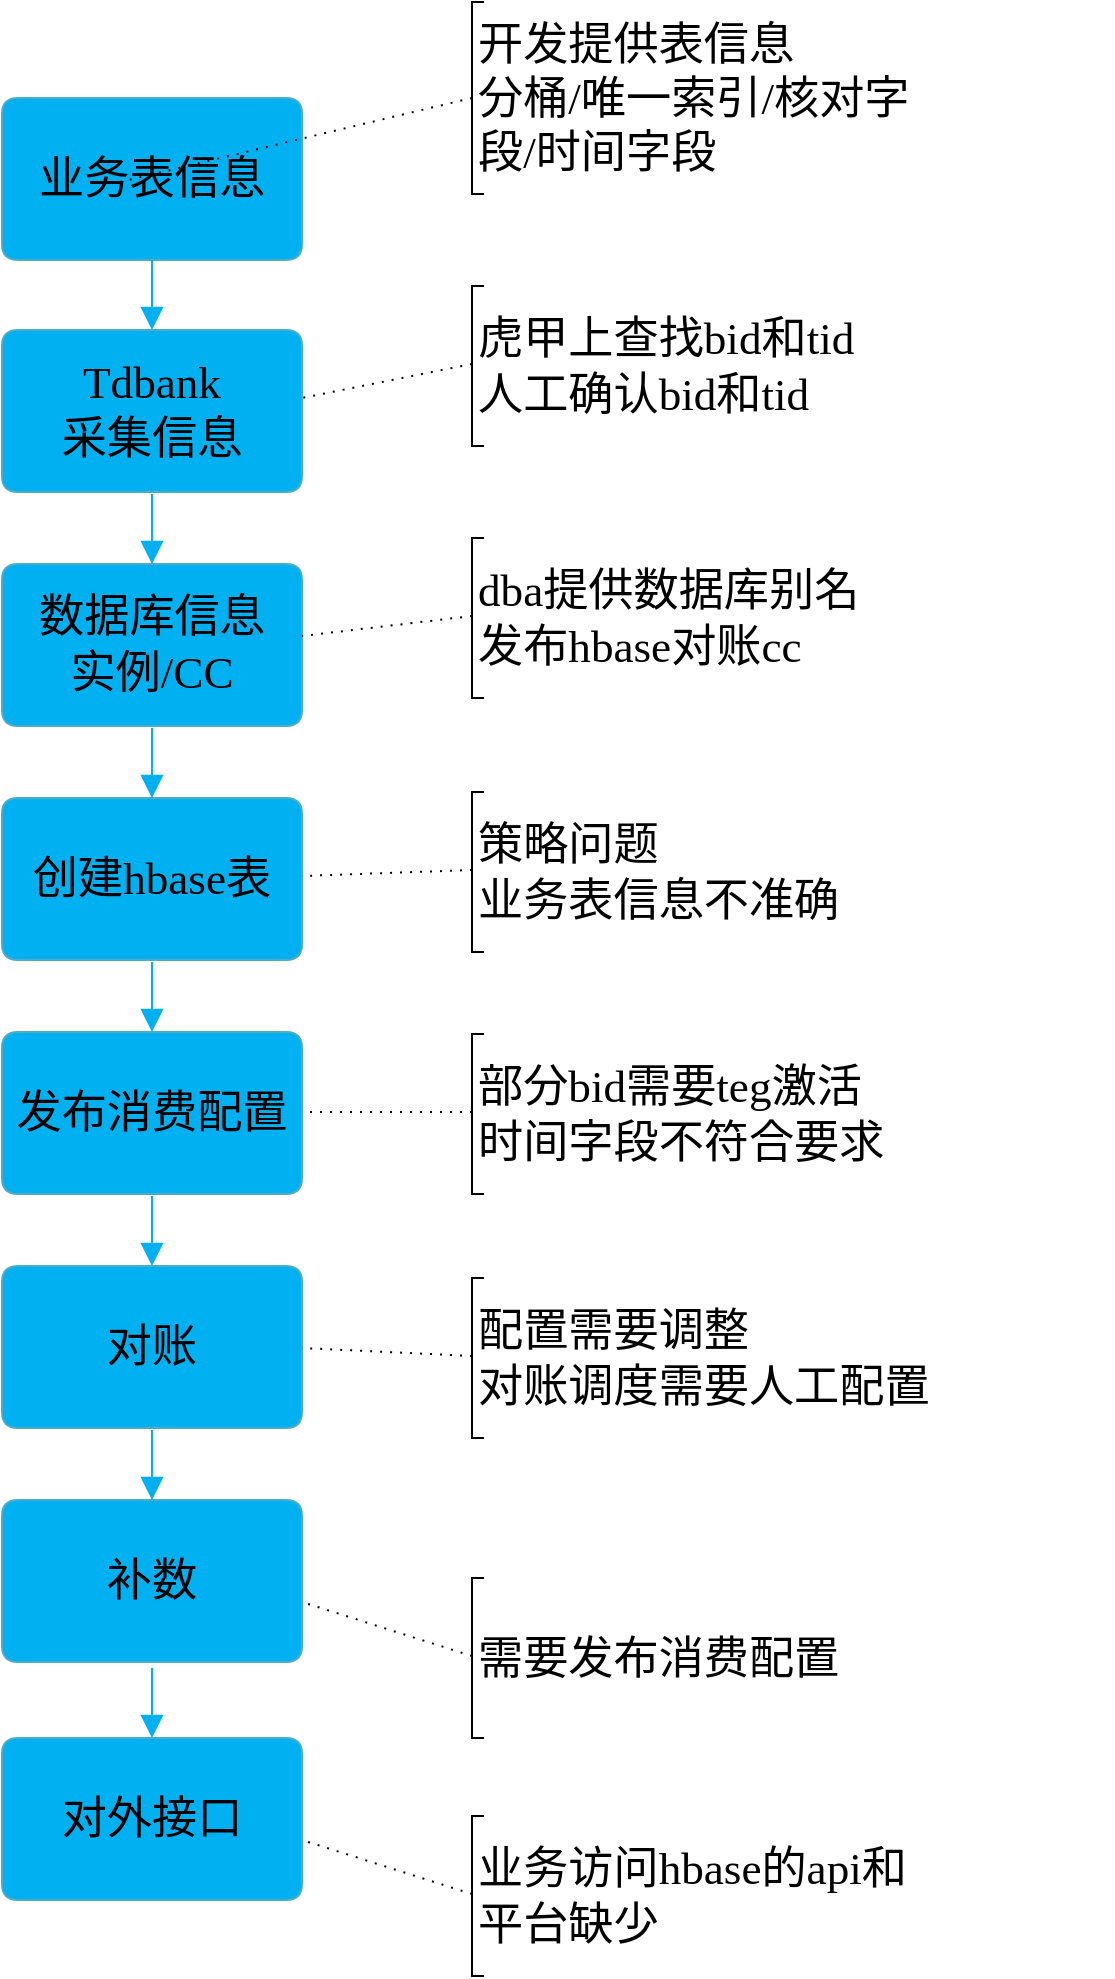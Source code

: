 <mxfile version="15.9.1" type="github" pages="2">
  <diagram name="顶层流程" id="Top_Process">
    <mxGraphModel dx="1422" dy="762" grid="1" gridSize="10" guides="1" tooltips="1" connect="1" arrows="1" fold="1" page="1" pageScale="1" pageWidth="827" pageHeight="1169" math="0" shadow="0">
      <root>
        <mxCell id="0" />
        <mxCell id="1" value="流程图" parent="0" />
        <UserObject label="" BpmnName="业务表信息" id="4">
          <mxCell style="vsdxID=1;fillColor=none;gradientColor=none;strokeColor=none;spacingTop=-1;spacingBottom=-1;spacingLeft=-1;spacingRight=-1;labelBackgroundColor=none;rounded=1;html=1;whiteSpace=wrap;" parent="1" vertex="1">
            <mxGeometry x="565" y="168" width="150" height="81" as="geometry" />
          </mxCell>
        </UserObject>
        <mxCell id="5" style="vsdxID=2;fillColor=#00b0f0;gradientColor=none;shape=stencil(nZFLDsIwDERP4y0KyQKxLuUCnCAihliEpEpL+ZyetANS6YJFs7JnXmxpTKZqvW2YtGq7nC58F9d5MjvSWqLnLF2pyNRkqlPKfM7pFh36xhZSq1Fhhz/rgdbK5uNBXgxts9r+PjAYck39sPwBVMF6foYp9HugQeIE/ZqL4D/oQnC2vhRjPAhOQkC6U38eZ5FwClO/AQ==);strokeColor=#4bacc6;spacingTop=-1;spacingBottom=-1;spacingLeft=-1;spacingRight=-1;labelBackgroundColor=none;rounded=1;html=1;whiteSpace=wrap;" parent="4" vertex="1">
          <mxGeometry width="150" height="81" as="geometry" />
        </mxCell>
        <mxCell id="7" value="&lt;div style=&quot;font-size: 1px&quot;&gt;&lt;/div&gt;" style="verticalAlign=middle;align=center;vsdxID=6;fillColor=none;gradientColor=none;strokeWidth=2;spacingTop=-3;spacingBottom=-3;spacingLeft=-3;spacingRight=-3;labelBackgroundColor=none;rounded=0;html=1;strokeColor=none;whiteSpace=wrap;" parent="4" vertex="1">
          <mxGeometry x="76" y="62" width="16" height="16" as="geometry" />
        </mxCell>
        <mxCell id="10" value="&lt;div style=&quot;font-size: 1px&quot;&gt;&lt;/div&gt;" style="verticalAlign=middle;align=center;vsdxID=14;fillColor=none;gradientColor=none;spacingTop=-1;spacingBottom=-1;spacingLeft=-1;spacingRight=-1;labelBackgroundColor=none;rounded=0;html=1;strokeColor=none;whiteSpace=wrap;" parent="4" vertex="1">
          <mxGeometry x="4" y="4" width="14" height="14" as="geometry" />
        </mxCell>
        <mxCell id="12" value="&lt;div style=&quot;font-size: 1px&quot;&gt;&lt;font style=&quot;font-size:22.58px;font-family:Microsoft YaHei;color:#000000;direction:ltr;letter-spacing:0px;line-height:120%;opacity:1&quot;&gt;业务表信息&lt;br/&gt;&lt;/font&gt;&lt;/div&gt;" style="text;vsdxID=1;fillColor=none;gradientColor=none;strokeColor=none;spacingTop=-1;spacingBottom=-1;spacingLeft=-1;spacingRight=-1;labelBackgroundColor=none;rounded=1;html=1;whiteSpace=wrap;verticalAlign=middle;align=center;;html=1;" parent="4" vertex="1">
          <mxGeometry y="40.05" width="150" as="geometry" />
        </mxCell>
        <UserObject label="" id="13">
          <mxCell style="vsdxID=24;fillColor=none;gradientColor=none;strokeColor=none;spacingTop=-1;spacingBottom=-1;spacingLeft=-1;spacingRight=-1;labelBackgroundColor=none;rounded=1;html=1;whiteSpace=wrap;" parent="1" vertex="1">
            <mxGeometry x="565" y="284" width="150" height="81" as="geometry" />
          </mxCell>
        </UserObject>
        <mxCell id="14" style="vsdxID=25;fillColor=#00b0f0;gradientColor=none;shape=stencil(nZFLDsIwDERP4y0KyQKxLuUCnCAihliEpEpL+ZyetANS6YJFs7JnXmxpTKZqvW2YtGq7nC58F9d5MjvSWqLnLF2pyNRkqlPKfM7pFh36xhZSq1Fhhz/rgdbK5uNBXgxts9r+PjAYck39sPwBVMF6foYp9HugQeIE/ZqL4D/oQnC2vhRjPAhOQkC6U38eZ5FwClO/AQ==);strokeColor=#4bacc6;spacingTop=-1;spacingBottom=-1;spacingLeft=-1;spacingRight=-1;labelBackgroundColor=none;rounded=1;html=1;whiteSpace=wrap;" parent="13" vertex="1">
          <mxGeometry width="150" height="81" as="geometry" />
        </mxCell>
        <mxCell id="16" value="&lt;div style=&quot;font-size: 1px&quot;&gt;&lt;/div&gt;" style="verticalAlign=middle;align=center;vsdxID=29;fillColor=none;gradientColor=none;strokeWidth=2;spacingTop=-3;spacingBottom=-3;spacingLeft=-3;spacingRight=-3;labelBackgroundColor=none;rounded=0;html=1;strokeColor=none;whiteSpace=wrap;" parent="13" vertex="1">
          <mxGeometry x="76" y="62" width="16" height="16" as="geometry" />
        </mxCell>
        <mxCell id="19" value="&lt;div style=&quot;font-size: 1px&quot;&gt;&lt;/div&gt;" style="verticalAlign=middle;align=center;vsdxID=37;fillColor=none;gradientColor=none;spacingTop=-1;spacingBottom=-1;spacingLeft=-1;spacingRight=-1;labelBackgroundColor=none;rounded=0;html=1;strokeColor=none;whiteSpace=wrap;" parent="13" vertex="1">
          <mxGeometry x="4" y="4" width="14" height="14" as="geometry" />
        </mxCell>
        <mxCell id="21" value="&lt;div style=&quot;font-size: 1px&quot;&gt;&lt;font style=&quot;font-size:22.58px;font-family:Microsoft YaHei;color:#000000;direction:ltr;letter-spacing:0px;line-height:120%;opacity:1&quot;&gt;Tdbank&lt;br/&gt;采集信息&lt;br/&gt;&lt;/font&gt;&lt;/div&gt;" style="text;vsdxID=24;fillColor=none;gradientColor=none;strokeColor=none;spacingTop=-1;spacingBottom=-1;spacingLeft=-1;spacingRight=-1;labelBackgroundColor=none;rounded=1;html=1;whiteSpace=wrap;verticalAlign=middle;align=center;;html=1;" parent="13" vertex="1">
          <mxGeometry y="40.05" width="150" as="geometry" />
        </mxCell>
        <UserObject label="" id="22">
          <mxCell style="vsdxID=50;fillColor=none;gradientColor=none;strokeColor=none;spacingTop=-1;spacingBottom=-1;spacingLeft=-1;spacingRight=-1;labelBackgroundColor=none;rounded=1;html=1;whiteSpace=wrap;" parent="1" vertex="1">
            <mxGeometry x="565" y="401" width="150" height="81" as="geometry" />
          </mxCell>
        </UserObject>
        <mxCell id="23" style="vsdxID=51;fillColor=#00b0f0;gradientColor=none;shape=stencil(nZFLDsIwDERP4y0KyQKxLuUCnCAihliEpEpL+ZyetANS6YJFs7JnXmxpTKZqvW2YtGq7nC58F9d5MjvSWqLnLF2pyNRkqlPKfM7pFh36xhZSq1Fhhz/rgdbK5uNBXgxts9r+PjAYck39sPwBVMF6foYp9HugQeIE/ZqL4D/oQnC2vhRjPAhOQkC6U38eZ5FwClO/AQ==);strokeColor=#4bacc6;spacingTop=-1;spacingBottom=-1;spacingLeft=-1;spacingRight=-1;labelBackgroundColor=none;rounded=1;html=1;whiteSpace=wrap;" parent="22" vertex="1">
          <mxGeometry width="150" height="81" as="geometry" />
        </mxCell>
        <mxCell id="25" value="&lt;div style=&quot;font-size: 1px&quot;&gt;&lt;/div&gt;" style="verticalAlign=middle;align=center;vsdxID=55;fillColor=none;gradientColor=none;strokeWidth=2;spacingTop=-3;spacingBottom=-3;spacingLeft=-3;spacingRight=-3;labelBackgroundColor=none;rounded=0;html=1;strokeColor=none;whiteSpace=wrap;" parent="22" vertex="1">
          <mxGeometry x="76" y="62" width="16" height="16" as="geometry" />
        </mxCell>
        <mxCell id="28" value="&lt;div style=&quot;font-size: 1px&quot;&gt;&lt;/div&gt;" style="verticalAlign=middle;align=center;vsdxID=63;fillColor=none;gradientColor=none;spacingTop=-1;spacingBottom=-1;spacingLeft=-1;spacingRight=-1;labelBackgroundColor=none;rounded=0;html=1;strokeColor=none;whiteSpace=wrap;" parent="22" vertex="1">
          <mxGeometry x="4" y="4" width="14" height="14" as="geometry" />
        </mxCell>
        <mxCell id="30" value="&lt;div style=&quot;font-size: 1px&quot;&gt;&lt;font style=&quot;font-size:22.58px;font-family:Microsoft YaHei;color:#000000;direction:ltr;letter-spacing:0px;line-height:120%;opacity:1&quot;&gt;数据库信息&lt;br/&gt;实例/CC&lt;br/&gt;&lt;/font&gt;&lt;/div&gt;" style="text;vsdxID=50;fillColor=none;gradientColor=none;strokeColor=none;spacingTop=-1;spacingBottom=-1;spacingLeft=-1;spacingRight=-1;labelBackgroundColor=none;rounded=1;html=1;whiteSpace=wrap;verticalAlign=middle;align=center;;html=1;" parent="22" vertex="1">
          <mxGeometry y="40.05" width="150" as="geometry" />
        </mxCell>
        <UserObject label="" BpmnName="创建hbase表" id="31">
          <mxCell style="vsdxID=74;fillColor=none;gradientColor=none;strokeColor=none;spacingTop=-1;spacingBottom=-1;spacingLeft=-1;spacingRight=-1;labelBackgroundColor=none;rounded=1;html=1;whiteSpace=wrap;" parent="1" vertex="1">
            <mxGeometry x="565" y="518" width="150" height="81" as="geometry" />
          </mxCell>
        </UserObject>
        <mxCell id="32" style="vsdxID=75;fillColor=#00b0f0;gradientColor=none;shape=stencil(nZFLDsIwDERP4y0KyQKxLuUCnCAihliEpEpL+ZyetANS6YJFs7JnXmxpTKZqvW2YtGq7nC58F9d5MjvSWqLnLF2pyNRkqlPKfM7pFh36xhZSq1Fhhz/rgdbK5uNBXgxts9r+PjAYck39sPwBVMF6foYp9HugQeIE/ZqL4D/oQnC2vhRjPAhOQkC6U38eZ5FwClO/AQ==);strokeColor=#4bacc6;spacingTop=-1;spacingBottom=-1;spacingLeft=-1;spacingRight=-1;labelBackgroundColor=none;rounded=1;html=1;whiteSpace=wrap;" parent="31" vertex="1">
          <mxGeometry width="150" height="81" as="geometry" />
        </mxCell>
        <mxCell id="34" value="&lt;div style=&quot;font-size: 1px&quot;&gt;&lt;/div&gt;" style="verticalAlign=middle;align=center;vsdxID=79;fillColor=none;gradientColor=none;strokeWidth=2;spacingTop=-3;spacingBottom=-3;spacingLeft=-3;spacingRight=-3;labelBackgroundColor=none;rounded=0;html=1;strokeColor=none;whiteSpace=wrap;" parent="31" vertex="1">
          <mxGeometry x="76" y="62" width="16" height="16" as="geometry" />
        </mxCell>
        <mxCell id="37" value="&lt;div style=&quot;font-size: 1px&quot;&gt;&lt;/div&gt;" style="verticalAlign=middle;align=center;vsdxID=87;fillColor=none;gradientColor=none;spacingTop=-1;spacingBottom=-1;spacingLeft=-1;spacingRight=-1;labelBackgroundColor=none;rounded=0;html=1;strokeColor=none;whiteSpace=wrap;" parent="31" vertex="1">
          <mxGeometry x="4" y="4" width="14" height="14" as="geometry" />
        </mxCell>
        <mxCell id="39" value="&lt;div style=&quot;font-size: 1px&quot;&gt;&lt;font style=&quot;font-size:22.58px;font-family:Microsoft YaHei;color:#000000;direction:ltr;letter-spacing:0px;line-height:120%;opacity:1&quot;&gt;创建hbase表&lt;br/&gt;&lt;/font&gt;&lt;/div&gt;" style="text;vsdxID=74;fillColor=none;gradientColor=none;strokeColor=none;spacingTop=-1;spacingBottom=-1;spacingLeft=-1;spacingRight=-1;labelBackgroundColor=none;rounded=1;html=1;whiteSpace=wrap;verticalAlign=middle;align=center;;html=1;" parent="31" vertex="1">
          <mxGeometry y="40.05" width="150" as="geometry" />
        </mxCell>
        <UserObject label="" BpmnName="发布消费配置" id="40">
          <mxCell style="vsdxID=98;fillColor=none;gradientColor=none;strokeColor=none;spacingTop=-1;spacingBottom=-1;spacingLeft=-1;spacingRight=-1;labelBackgroundColor=none;rounded=1;html=1;whiteSpace=wrap;" parent="1" vertex="1">
            <mxGeometry x="565" y="635" width="150" height="81" as="geometry" />
          </mxCell>
        </UserObject>
        <mxCell id="41" style="vsdxID=99;fillColor=#00b0f0;gradientColor=none;shape=stencil(nZFLDsIwDERP4y0KyQKxLuUCnCAihliEpEpL+ZyetANS6YJFs7JnXmxpTKZqvW2YtGq7nC58F9d5MjvSWqLnLF2pyNRkqlPKfM7pFh36xhZSq1Fhhz/rgdbK5uNBXgxts9r+PjAYck39sPwBVMF6foYp9HugQeIE/ZqL4D/oQnC2vhRjPAhOQkC6U38eZ5FwClO/AQ==);strokeColor=#4bacc6;spacingTop=-1;spacingBottom=-1;spacingLeft=-1;spacingRight=-1;labelBackgroundColor=none;rounded=1;html=1;whiteSpace=wrap;" parent="40" vertex="1">
          <mxGeometry width="150" height="81" as="geometry" />
        </mxCell>
        <mxCell id="43" value="&lt;div style=&quot;font-size: 1px&quot;&gt;&lt;/div&gt;" style="verticalAlign=middle;align=center;vsdxID=103;fillColor=none;gradientColor=none;strokeWidth=2;spacingTop=-3;spacingBottom=-3;spacingLeft=-3;spacingRight=-3;labelBackgroundColor=none;rounded=0;html=1;strokeColor=none;whiteSpace=wrap;" parent="40" vertex="1">
          <mxGeometry x="76" y="62" width="16" height="16" as="geometry" />
        </mxCell>
        <mxCell id="46" value="&lt;div style=&quot;font-size: 1px&quot;&gt;&lt;/div&gt;" style="verticalAlign=middle;align=center;vsdxID=111;fillColor=none;gradientColor=none;spacingTop=-1;spacingBottom=-1;spacingLeft=-1;spacingRight=-1;labelBackgroundColor=none;rounded=0;html=1;strokeColor=none;whiteSpace=wrap;" parent="40" vertex="1">
          <mxGeometry x="4" y="4" width="14" height="14" as="geometry" />
        </mxCell>
        <mxCell id="48" value="&lt;div style=&quot;font-size: 1px&quot;&gt;&lt;font style=&quot;font-size:22.58px;font-family:Microsoft YaHei;color:#000000;direction:ltr;letter-spacing:0px;line-height:120%;opacity:1&quot;&gt;发布消费配置&lt;br/&gt;&lt;/font&gt;&lt;/div&gt;" style="text;vsdxID=98;fillColor=none;gradientColor=none;strokeColor=none;spacingTop=-1;spacingBottom=-1;spacingLeft=-1;spacingRight=-1;labelBackgroundColor=none;rounded=1;html=1;whiteSpace=wrap;verticalAlign=middle;align=center;;html=1;" parent="40" vertex="1">
          <mxGeometry y="40.05" width="150" as="geometry" />
        </mxCell>
        <UserObject label="" BpmnName="对账" id="49">
          <mxCell style="vsdxID=122;fillColor=none;gradientColor=none;strokeColor=none;spacingTop=-1;spacingBottom=-1;spacingLeft=-1;spacingRight=-1;labelBackgroundColor=none;rounded=1;html=1;whiteSpace=wrap;" parent="1" vertex="1">
            <mxGeometry x="565" y="752" width="150" height="81" as="geometry" />
          </mxCell>
        </UserObject>
        <mxCell id="50" style="vsdxID=123;fillColor=#00b0f0;gradientColor=none;shape=stencil(nZFLDsIwDERP4y0KyQKxLuUCnCAihliEpEpL+ZyetANS6YJFs7JnXmxpTKZqvW2YtGq7nC58F9d5MjvSWqLnLF2pyNRkqlPKfM7pFh36xhZSq1Fhhz/rgdbK5uNBXgxts9r+PjAYck39sPwBVMF6foYp9HugQeIE/ZqL4D/oQnC2vhRjPAhOQkC6U38eZ5FwClO/AQ==);strokeColor=#4bacc6;spacingTop=-1;spacingBottom=-1;spacingLeft=-1;spacingRight=-1;labelBackgroundColor=none;rounded=1;html=1;whiteSpace=wrap;" parent="49" vertex="1">
          <mxGeometry width="150" height="81" as="geometry" />
        </mxCell>
        <mxCell id="52" value="&lt;div style=&quot;font-size: 1px&quot;&gt;&lt;/div&gt;" style="verticalAlign=middle;align=center;vsdxID=127;fillColor=none;gradientColor=none;strokeWidth=2;spacingTop=-3;spacingBottom=-3;spacingLeft=-3;spacingRight=-3;labelBackgroundColor=none;rounded=0;html=1;strokeColor=none;whiteSpace=wrap;" parent="49" vertex="1">
          <mxGeometry x="76" y="62" width="16" height="16" as="geometry" />
        </mxCell>
        <mxCell id="55" value="&lt;div style=&quot;font-size: 1px&quot;&gt;&lt;/div&gt;" style="verticalAlign=middle;align=center;vsdxID=135;fillColor=none;gradientColor=none;spacingTop=-1;spacingBottom=-1;spacingLeft=-1;spacingRight=-1;labelBackgroundColor=none;rounded=0;html=1;strokeColor=none;whiteSpace=wrap;" parent="49" vertex="1">
          <mxGeometry x="4" y="4" width="14" height="14" as="geometry" />
        </mxCell>
        <mxCell id="57" value="&lt;div style=&quot;font-size: 1px&quot;&gt;&lt;font style=&quot;font-size:22.58px;font-family:Microsoft YaHei;color:#000000;direction:ltr;letter-spacing:0px;line-height:120%;opacity:1&quot;&gt;对账&lt;br/&gt;&lt;/font&gt;&lt;/div&gt;" style="text;vsdxID=122;fillColor=none;gradientColor=none;strokeColor=none;spacingTop=-1;spacingBottom=-1;spacingLeft=-1;spacingRight=-1;labelBackgroundColor=none;rounded=1;html=1;whiteSpace=wrap;verticalAlign=middle;align=center;;html=1;" parent="49" vertex="1">
          <mxGeometry y="40.05" width="150" as="geometry" />
        </mxCell>
        <UserObject label="" BpmnName="补数" id="58">
          <mxCell style="vsdxID=146;fillColor=none;gradientColor=none;strokeColor=none;spacingTop=-1;spacingBottom=-1;spacingLeft=-1;spacingRight=-1;labelBackgroundColor=none;rounded=1;html=1;whiteSpace=wrap;" parent="1" vertex="1">
            <mxGeometry x="565" y="869" width="150" height="81" as="geometry" />
          </mxCell>
        </UserObject>
        <mxCell id="59" style="vsdxID=147;fillColor=#00b0f0;gradientColor=none;shape=stencil(nZFLDsIwDERP4y0KyQKxLuUCnCAihliEpEpL+ZyetANS6YJFs7JnXmxpTKZqvW2YtGq7nC58F9d5MjvSWqLnLF2pyNRkqlPKfM7pFh36xhZSq1Fhhz/rgdbK5uNBXgxts9r+PjAYck39sPwBVMF6foYp9HugQeIE/ZqL4D/oQnC2vhRjPAhOQkC6U38eZ5FwClO/AQ==);strokeColor=#4bacc6;spacingTop=-1;spacingBottom=-1;spacingLeft=-1;spacingRight=-1;labelBackgroundColor=none;rounded=1;html=1;whiteSpace=wrap;" parent="58" vertex="1">
          <mxGeometry width="150" height="81" as="geometry" />
        </mxCell>
        <mxCell id="61" value="&lt;div style=&quot;font-size: 1px&quot;&gt;&lt;/div&gt;" style="verticalAlign=middle;align=center;vsdxID=151;fillColor=none;gradientColor=none;strokeWidth=2;spacingTop=-3;spacingBottom=-3;spacingLeft=-3;spacingRight=-3;labelBackgroundColor=none;rounded=0;html=1;strokeColor=none;whiteSpace=wrap;" parent="58" vertex="1">
          <mxGeometry x="76" y="62" width="16" height="16" as="geometry" />
        </mxCell>
        <mxCell id="64" value="&lt;div style=&quot;font-size: 1px&quot;&gt;&lt;/div&gt;" style="verticalAlign=middle;align=center;vsdxID=159;fillColor=none;gradientColor=none;spacingTop=-1;spacingBottom=-1;spacingLeft=-1;spacingRight=-1;labelBackgroundColor=none;rounded=0;html=1;strokeColor=none;whiteSpace=wrap;" parent="58" vertex="1">
          <mxGeometry x="4" y="4" width="14" height="14" as="geometry" />
        </mxCell>
        <mxCell id="66" value="&lt;div style=&quot;font-size: 1px&quot;&gt;&lt;font style=&quot;font-size:22.58px;font-family:Microsoft YaHei;color:#000000;direction:ltr;letter-spacing:0px;line-height:120%;opacity:1&quot;&gt;补数&lt;br/&gt;&lt;/font&gt;&lt;/div&gt;" style="text;vsdxID=146;fillColor=none;gradientColor=none;strokeColor=none;spacingTop=-1;spacingBottom=-1;spacingLeft=-1;spacingRight=-1;labelBackgroundColor=none;rounded=1;html=1;whiteSpace=wrap;verticalAlign=middle;align=center;;html=1;" parent="58" vertex="1">
          <mxGeometry y="40.05" width="150" as="geometry" />
        </mxCell>
        <UserObject label="" BpmnName="对外接口" id="67">
          <mxCell style="vsdxID=280;fillColor=none;gradientColor=none;strokeColor=none;spacingTop=-1;spacingBottom=-1;spacingLeft=-1;spacingRight=-1;labelBackgroundColor=none;rounded=1;html=1;whiteSpace=wrap;" parent="1" vertex="1">
            <mxGeometry x="565" y="988" width="150" height="81" as="geometry" />
          </mxCell>
        </UserObject>
        <mxCell id="68" style="vsdxID=281;fillColor=#00b0f0;gradientColor=none;shape=stencil(nZFLDsIwDERP4y0KyQKxLuUCnCAihliEpEpL+ZyetANS6YJFs7JnXmxpTKZqvW2YtGq7nC58F9d5MjvSWqLnLF2pyNRkqlPKfM7pFh36xhZSq1Fhhz/rgdbK5uNBXgxts9r+PjAYck39sPwBVMF6foYp9HugQeIE/ZqL4D/oQnC2vhRjPAhOQkC6U38eZ5FwClO/AQ==);strokeColor=#4bacc6;spacingTop=-1;spacingBottom=-1;spacingLeft=-1;spacingRight=-1;labelBackgroundColor=none;rounded=1;html=1;whiteSpace=wrap;" parent="67" vertex="1">
          <mxGeometry width="150" height="81" as="geometry" />
        </mxCell>
        <mxCell id="70" value="&lt;div style=&quot;font-size: 1px&quot;&gt;&lt;/div&gt;" style="verticalAlign=middle;align=center;vsdxID=285;fillColor=none;gradientColor=none;strokeWidth=2;spacingTop=-3;spacingBottom=-3;spacingLeft=-3;spacingRight=-3;labelBackgroundColor=none;rounded=0;html=1;strokeColor=none;whiteSpace=wrap;" parent="67" vertex="1">
          <mxGeometry x="76" y="62" width="16" height="16" as="geometry" />
        </mxCell>
        <mxCell id="73" value="&lt;div style=&quot;font-size: 1px&quot;&gt;&lt;/div&gt;" style="verticalAlign=middle;align=center;vsdxID=293;fillColor=none;gradientColor=none;spacingTop=-1;spacingBottom=-1;spacingLeft=-1;spacingRight=-1;labelBackgroundColor=none;rounded=0;html=1;strokeColor=none;whiteSpace=wrap;" parent="67" vertex="1">
          <mxGeometry x="4" y="4" width="14" height="14" as="geometry" />
        </mxCell>
        <mxCell id="75" value="&lt;div style=&quot;font-size: 1px&quot;&gt;&lt;font style=&quot;font-size:22.58px;font-family:Microsoft YaHei;color:#000000;direction:ltr;letter-spacing:0px;line-height:120%;opacity:1&quot;&gt;对外接口&lt;br/&gt;&lt;/font&gt;&lt;/div&gt;" style="text;vsdxID=280;fillColor=none;gradientColor=none;strokeColor=none;spacingTop=-1;spacingBottom=-1;spacingLeft=-1;spacingRight=-1;labelBackgroundColor=none;rounded=1;html=1;whiteSpace=wrap;verticalAlign=middle;align=center;;html=1;" parent="67" vertex="1">
          <mxGeometry y="40.05" width="150" as="geometry" />
        </mxCell>
        <mxCell id="2" value="连接线" parent="0" />
        <mxCell id="100" style="vsdxID=121;edgeStyle=none;startArrow=none;endArrow=block;startSize=9;endSize=9;strokeColor=#00b0f0;spacingTop=0;spacingBottom=0;spacingLeft=0;spacingRight=0;verticalAlign=middle;html=1;labelBackgroundColor=#ffffff;rounded=0;exitX=0.5;exitY=1.012;exitDx=0;exitDy=0;exitPerimeter=0;entryX=0.5;entryY=0;entryDx=0;entryDy=0;entryPerimeter=0;" parent="2" source="40" target="49" edge="1">
          <mxGeometry relative="1" as="geometry">
            <mxPoint x="10" y="-1" as="offset" />
            <Array as="points" />
          </mxGeometry>
        </mxCell>
        <mxCell id="101" style="vsdxID=47;edgeStyle=none;startArrow=none;endArrow=block;startSize=9;endSize=9;strokeColor=#00b0f0;spacingTop=0;spacingBottom=0;spacingLeft=0;spacingRight=0;verticalAlign=middle;html=1;labelBackgroundColor=#ffffff;rounded=0;exitX=0.5;exitY=1;exitDx=0;exitDy=0;exitPerimeter=0;entryX=0.5;entryY=0;entryDx=0;entryDy=0;entryPerimeter=0;" parent="2" source="4" target="13" edge="1">
          <mxGeometry relative="1" as="geometry">
            <mxPoint x="10" y="-1" as="offset" />
            <Array as="points" />
          </mxGeometry>
        </mxCell>
        <mxCell id="102" style="vsdxID=49;edgeStyle=none;startArrow=none;endArrow=block;startSize=9;endSize=9;strokeColor=#00b0f0;spacingTop=0;spacingBottom=0;spacingLeft=0;spacingRight=0;verticalAlign=middle;html=1;labelBackgroundColor=#ffffff;rounded=0;exitX=0.5;exitY=1.012;exitDx=0;exitDy=0;exitPerimeter=0;entryX=0.5;entryY=0;entryDx=0;entryDy=0;entryPerimeter=0;" parent="2" source="13" target="22" edge="1">
          <mxGeometry relative="1" as="geometry">
            <mxPoint x="10" y="-1" as="offset" />
            <Array as="points" />
          </mxGeometry>
        </mxCell>
        <mxCell id="103" style="vsdxID=73;edgeStyle=none;startArrow=none;endArrow=block;startSize=9;endSize=9;strokeColor=#00b0f0;spacingTop=0;spacingBottom=0;spacingLeft=0;spacingRight=0;verticalAlign=middle;html=1;labelBackgroundColor=#ffffff;rounded=0;exitX=0.5;exitY=1.012;exitDx=0;exitDy=0;exitPerimeter=0;entryX=0.5;entryY=0;entryDx=0;entryDy=0;entryPerimeter=0;" parent="2" source="22" target="31" edge="1">
          <mxGeometry relative="1" as="geometry">
            <mxPoint x="10" y="-1" as="offset" />
            <Array as="points" />
          </mxGeometry>
        </mxCell>
        <mxCell id="104" parent="2" vertex="1">
          <mxGeometry x="640" y="953" as="geometry" />
        </mxCell>
        <mxCell id="105" style="vsdxID=279;edgeStyle=none;startArrow=none;endArrow=block;startSize=9;endSize=9;strokeColor=#00b0f0;spacingTop=0;spacingBottom=0;spacingLeft=0;spacingRight=0;verticalAlign=middle;html=1;labelBackgroundColor=#ffffff;rounded=0;entryX=0.5;entryY=0;entryDx=0;entryDy=0;entryPerimeter=0;" parent="2" source="104" target="67" edge="1">
          <mxGeometry relative="1" as="geometry">
            <mxPoint x="10" y="-1" as="offset" />
            <Array as="points" />
          </mxGeometry>
        </mxCell>
        <mxCell id="106" style="vsdxID=145;edgeStyle=none;startArrow=none;endArrow=block;startSize=9;endSize=9;strokeColor=#00b0f0;spacingTop=0;spacingBottom=0;spacingLeft=0;spacingRight=0;verticalAlign=middle;html=1;labelBackgroundColor=#ffffff;rounded=0;exitX=0.5;exitY=1.012;exitDx=0;exitDy=0;exitPerimeter=0;entryX=0.5;entryY=0;entryDx=0;entryDy=0;entryPerimeter=0;" parent="2" source="49" target="58" edge="1">
          <mxGeometry relative="1" as="geometry">
            <mxPoint x="10" y="-1" as="offset" />
            <Array as="points" />
          </mxGeometry>
        </mxCell>
        <mxCell id="107" style="vsdxID=97;edgeStyle=none;startArrow=none;endArrow=block;startSize=9;endSize=9;strokeColor=#00b0f0;spacingTop=0;spacingBottom=0;spacingLeft=0;spacingRight=0;verticalAlign=middle;html=1;labelBackgroundColor=#ffffff;rounded=0;exitX=0.5;exitY=1.012;exitDx=0;exitDy=0;exitPerimeter=0;entryX=0.5;entryY=0;entryDx=0;entryDy=0;entryPerimeter=0;" parent="2" source="31" target="40" edge="1">
          <mxGeometry relative="1" as="geometry">
            <mxPoint x="10" y="-1" as="offset" />
            <Array as="points" />
          </mxGeometry>
        </mxCell>
        <mxCell id="3" value="标注" parent="0" />
        <UserObject label="" id="76">
          <mxCell style="vsdxID=263;fillColor=none;gradientColor=none;shape=stencil(UzV2Ls5ILEhVNTIoLinKz04tz0wpyVA1dlE1MsrMy0gtyiwBslSNXVWNndPyi1LTi/JL81Ig/IJEkEoQKze/DGRCBUSfkZ65MUiTkUElRMAAzHODqM3JzENSa0CeQkMDPEox7EdTDWQgnA7xNbIcujeBQpAgMnYFAA==);spacingLeft=1;spacingRight=1;labelBackgroundColor=none;rounded=0;html=1;whiteSpace=wrap;" parent="3" vertex="1">
            <mxGeometry x="800" y="120" width="220" height="96" as="geometry" />
          </mxCell>
        </UserObject>
        <mxCell id="77" value="&lt;div style=&quot;font-size: 1px&quot;&gt;&lt;p style=&quot;align:center;margin-left:0;margin-right:0;margin-top:0px;margin-bottom:0px;text-indent:0;valign:middle;direction:ltr;&quot;&gt;&lt;/p&gt;&lt;/div&gt;" style="vsdxID=264;edgeStyle=none;dashed=1;dashPattern=1.00 4.00;startArrow=none;endArrow=none;startSize=3;endSize=3;spacingTop=0;spacingBottom=0;spacingLeft=0;spacingRight=0;verticalAlign=middle;html=1;rounded=1;align=center;" parent="76" edge="1">
          <mxGeometry relative="1" as="geometry">
            <mxPoint x="-1" as="offset" />
            <Array as="points" />
            <mxPoint y="48" as="sourcePoint" />
            <mxPoint x="-176" y="90" as="targetPoint" />
          </mxGeometry>
        </mxCell>
        <mxCell id="78" value="&lt;div style=&quot;font-size: 1px&quot;&gt;&lt;font style=&quot;font-size:22.58px;font-family:Microsoft YaHei;color:#000000;direction:ltr;letter-spacing:0px;line-height:120%;opacity:1&quot;&gt;开发提供表信息&lt;br/&gt;分桶/唯一索引/核对字段/时间字段&lt;br/&gt;&lt;/font&gt;&lt;/div&gt;" style="text;vsdxID=263;fillColor=none;gradientColor=none;spacingLeft=1;spacingRight=1;labelBackgroundColor=none;rounded=0;html=1;whiteSpace=wrap;verticalAlign=middle;align=left;strokeColor=none;;html=1;" parent="76" vertex="1">
          <mxGeometry y="1.71" width="220" height="92.57" as="geometry" />
        </mxCell>
        <UserObject label="" id="79">
          <mxCell style="vsdxID=267;fillColor=none;gradientColor=none;shape=stencil(UzV2Ls5ILEhVNTIoLinKz04tz0wpyVA1dlE1MsrMy0gtyiwBslSNXVWNndPyi1LTi/JL81Ig/IJEkEoQKze/DGRCBUSfkZ65MUiTkUElRMAAzHODqM3JzENSa0CeQkMDPEox7EdTDWQgnA7xNbIcujeBQpAgMnYFAA==);spacingLeft=1;spacingRight=1;labelBackgroundColor=none;rounded=0;html=1;whiteSpace=wrap;" parent="3" vertex="1">
            <mxGeometry x="800" y="262" width="220" height="80" as="geometry" />
          </mxCell>
        </UserObject>
        <mxCell id="80" value="&lt;div style=&quot;font-size: 1px&quot;&gt;&lt;p style=&quot;align:center;margin-left:0;margin-right:0;margin-top:0px;margin-bottom:0px;text-indent:0;valign:middle;direction:ltr;&quot;&gt;&lt;/p&gt;&lt;/div&gt;" style="vsdxID=268;edgeStyle=none;dashed=1;dashPattern=1.00 4.00;startArrow=none;endArrow=none;startSize=3;endSize=3;spacingTop=0;spacingBottom=0;spacingLeft=0;spacingRight=0;verticalAlign=middle;html=1;rounded=1;align=center;" parent="79" edge="1">
          <mxGeometry relative="1" as="geometry">
            <mxPoint x="-1" as="offset" />
            <Array as="points" />
            <mxPoint y="39" as="sourcePoint" />
            <mxPoint x="-85" y="56" as="targetPoint" />
          </mxGeometry>
        </mxCell>
        <mxCell id="81" value="&lt;div style=&quot;font-size: 1px&quot;&gt;&lt;font style=&quot;font-size:22.58px;font-family:Microsoft YaHei;color:#000000;direction:ltr;letter-spacing:0px;line-height:120%;opacity:1&quot;&gt;虎甲上查找bid和tid&lt;br/&gt;人工确认bid和tid&lt;br/&gt;&lt;/font&gt;&lt;/div&gt;" style="text;vsdxID=267;fillColor=none;gradientColor=none;spacingLeft=1;spacingRight=1;labelBackgroundColor=none;rounded=0;html=1;whiteSpace=wrap;verticalAlign=middle;align=left;strokeColor=none;;html=1;" parent="79" vertex="1">
          <mxGeometry y="6.78" width="220" height="65.48" as="geometry" />
        </mxCell>
        <UserObject label="" id="82">
          <mxCell style="vsdxID=269;fillColor=none;gradientColor=none;shape=stencil(UzV2Ls5ILEhVNTIoLinKz04tz0wpyVA1dlE1MsrMy0gtyiwBslSNXVWNndPyi1LTi/JL81Ig/IJEkEoQKze/DGRCBUSfkZ65MUiTkUElRMAAzHODqM3JzENSa0CeQkMDPEox7EdTDWQgnA7xNbIcujeBQpAgMnYFAA==);spacingLeft=1;spacingRight=1;labelBackgroundColor=none;rounded=0;html=1;whiteSpace=wrap;" parent="3" vertex="1">
            <mxGeometry x="800" y="388" width="220" height="80" as="geometry" />
          </mxCell>
        </UserObject>
        <mxCell id="83" value="&lt;div style=&quot;font-size: 1px&quot;&gt;&lt;p style=&quot;align:center;margin-left:0;margin-right:0;margin-top:0px;margin-bottom:0px;text-indent:0;valign:middle;direction:ltr;&quot;&gt;&lt;/p&gt;&lt;/div&gt;" style="vsdxID=270;edgeStyle=none;dashed=1;dashPattern=1.00 4.00;startArrow=none;endArrow=none;startSize=3;endSize=3;spacingTop=0;spacingBottom=0;spacingLeft=0;spacingRight=0;verticalAlign=middle;html=1;rounded=1;align=center;" parent="82" edge="1">
          <mxGeometry relative="1" as="geometry">
            <mxPoint y="-1" as="offset" />
            <Array as="points" />
            <mxPoint y="39" as="sourcePoint" />
            <mxPoint x="-85" y="49" as="targetPoint" />
          </mxGeometry>
        </mxCell>
        <mxCell id="84" value="&lt;div style=&quot;font-size: 1px&quot;&gt;&lt;font style=&quot;font-size:22.58px;font-family:Microsoft YaHei;color:#000000;direction:ltr;letter-spacing:0px;line-height:120%;opacity:1&quot;&gt;dba提供数据库别名&lt;br/&gt;发布hbase对账cc&lt;br/&gt;&lt;/font&gt;&lt;/div&gt;" style="text;vsdxID=269;fillColor=none;gradientColor=none;spacingLeft=1;spacingRight=1;labelBackgroundColor=none;rounded=0;html=1;whiteSpace=wrap;verticalAlign=middle;align=left;strokeColor=none;;html=1;" parent="82" vertex="1">
          <mxGeometry y="6.78" width="220" height="65.48" as="geometry" />
        </mxCell>
        <UserObject label="" id="85">
          <mxCell style="vsdxID=271;fillColor=none;gradientColor=none;shape=stencil(UzV2Ls5ILEhVNTIoLinKz04tz0wpyVA1dlE1MsrMy0gtyiwBslSNXVWNndPyi1LTi/JL81Ig/IJEkEoQKze/DGRCBUSfkZ65MUiTkUElRMAAzHODqM3JzENSa0CeQkMDPEox7EdTDWQgnA7xNbIcujeBQpAgMnYFAA==);spacingLeft=1;spacingRight=1;labelBackgroundColor=none;rounded=0;html=1;whiteSpace=wrap;" parent="3" vertex="1">
            <mxGeometry x="800" y="515" width="220" height="80" as="geometry" />
          </mxCell>
        </UserObject>
        <mxCell id="86" value="&lt;div style=&quot;font-size: 1px&quot;&gt;&lt;p style=&quot;align:center;margin-left:0;margin-right:0;margin-top:0px;margin-bottom:0px;text-indent:0;valign:middle;direction:ltr;&quot;&gt;&lt;/p&gt;&lt;/div&gt;" style="vsdxID=272;edgeStyle=none;dashed=1;dashPattern=1.00 4.00;startArrow=none;endArrow=none;startSize=3;endSize=3;spacingTop=0;spacingBottom=0;spacingLeft=0;spacingRight=0;verticalAlign=middle;html=1;rounded=1;align=center;" parent="85" edge="1">
          <mxGeometry relative="1" as="geometry">
            <mxPoint y="-1" as="offset" />
            <Array as="points" />
            <mxPoint y="39" as="sourcePoint" />
            <mxPoint x="-85" y="42" as="targetPoint" />
          </mxGeometry>
        </mxCell>
        <mxCell id="87" value="&lt;div style=&quot;font-size: 1px&quot;&gt;&lt;font style=&quot;font-size:22.58px;font-family:Microsoft YaHei;color:#000000;direction:ltr;letter-spacing:0px;line-height:120%;opacity:1&quot;&gt;策略问题&lt;br/&gt;业务表信息不准确&lt;br/&gt;&lt;/font&gt;&lt;/div&gt;" style="text;vsdxID=271;fillColor=none;gradientColor=none;spacingLeft=1;spacingRight=1;labelBackgroundColor=none;rounded=0;html=1;whiteSpace=wrap;verticalAlign=middle;align=left;strokeColor=none;;html=1;" parent="85" vertex="1">
          <mxGeometry y="6.78" width="220" height="65.48" as="geometry" />
        </mxCell>
        <UserObject label="" id="88">
          <mxCell style="vsdxID=273;fillColor=none;gradientColor=none;shape=stencil(UzV2Ls5ILEhVNTIoLinKz04tz0wpyVA1dlE1MsrMy0gtyiwBslSNXVWNndPyi1LTi/JL81Ig/IJEkEoQKze/DGRCBUSfkZ6xIUiTkUElRMAAzHODqM3JzENSa0CeQkMDPEox7EdTDWQgnA7xNbIcujeBQpAgMnYFAA==);spacingLeft=1;spacingRight=1;labelBackgroundColor=none;rounded=0;html=1;whiteSpace=wrap;" parent="3" vertex="1">
            <mxGeometry x="800" y="636" width="260" height="80" as="geometry" />
          </mxCell>
        </UserObject>
        <mxCell id="89" value="&lt;div style=&quot;font-size: 1px&quot;&gt;&lt;p style=&quot;align:center;margin-left:0;margin-right:0;margin-top:0px;margin-bottom:0px;text-indent:0;valign:middle;direction:ltr;&quot;&gt;&lt;/p&gt;&lt;/div&gt;" style="vsdxID=274;edgeStyle=none;dashed=1;dashPattern=1.00 4.00;startArrow=none;endArrow=none;startSize=3;endSize=3;spacingTop=0;spacingBottom=0;spacingLeft=0;spacingRight=0;verticalAlign=middle;html=1;rounded=1;align=center;" parent="88" edge="1">
          <mxGeometry relative="1" as="geometry">
            <mxPoint as="offset" />
            <Array as="points" />
            <mxPoint y="39" as="sourcePoint" />
            <mxPoint x="-85" y="39" as="targetPoint" />
          </mxGeometry>
        </mxCell>
        <mxCell id="90" value="&lt;div style=&quot;font-size: 1px&quot;&gt;&lt;font style=&quot;font-size:22.58px;font-family:Microsoft YaHei;color:#000000;direction:ltr;letter-spacing:0px;line-height:120%;opacity:1&quot;&gt;部分bid需要teg激活&lt;br/&gt;时间字段不符合要求&lt;br/&gt;&lt;/font&gt;&lt;/div&gt;" style="text;vsdxID=273;fillColor=none;gradientColor=none;spacingLeft=1;spacingRight=1;labelBackgroundColor=none;rounded=0;html=1;whiteSpace=wrap;verticalAlign=middle;align=left;strokeColor=none;;html=1;" parent="88" vertex="1">
          <mxGeometry y="6.78" width="260" height="65.48" as="geometry" />
        </mxCell>
        <UserObject label="" id="91">
          <mxCell style="vsdxID=275;fillColor=none;gradientColor=none;shape=stencil(UzV2Ls5ILEhVNTIoLinKz04tz0wpyVA1dlE1MsrMy0gtyiwBslSNXVWNndPyi1LTi/JL81Ig/IJEkEoQKze/DGRCBUSfoZ6FOUiTkUElRMAAzHODqM3JzENSa0CeQkMDPEox7EdTDWQgnA7xNbIcujeBQpAgMnYFAA==);spacingLeft=1;spacingRight=1;labelBackgroundColor=none;rounded=0;html=1;whiteSpace=wrap;" parent="3" vertex="1">
            <mxGeometry x="800" y="758" width="320" height="80" as="geometry" />
          </mxCell>
        </UserObject>
        <mxCell id="92" value="&lt;div style=&quot;font-size: 1px&quot;&gt;&lt;p style=&quot;align:center;margin-left:0;margin-right:0;margin-top:0px;margin-bottom:0px;text-indent:0;valign:middle;direction:ltr;&quot;&gt;&lt;/p&gt;&lt;/div&gt;" style="vsdxID=276;edgeStyle=none;dashed=1;dashPattern=1.00 4.00;startArrow=none;endArrow=none;startSize=3;endSize=3;spacingTop=0;spacingBottom=0;spacingLeft=0;spacingRight=0;verticalAlign=middle;html=1;rounded=1;align=center;" parent="91" edge="1">
          <mxGeometry relative="1" as="geometry">
            <mxPoint as="offset" />
            <Array as="points" />
            <mxPoint y="39" as="sourcePoint" />
            <mxPoint x="-85" y="35" as="targetPoint" />
          </mxGeometry>
        </mxCell>
        <mxCell id="93" value="&lt;div style=&quot;font-size: 1px&quot;&gt;&lt;font style=&quot;font-size:22.58px;font-family:Microsoft YaHei;color:#000000;direction:ltr;letter-spacing:0px;line-height:120%;opacity:1&quot;&gt;配置需要调整&lt;br/&gt;对账调度需要人工配置&lt;br/&gt;&lt;/font&gt;&lt;/div&gt;" style="text;vsdxID=275;fillColor=none;gradientColor=none;spacingLeft=1;spacingRight=1;labelBackgroundColor=none;rounded=0;html=1;whiteSpace=wrap;verticalAlign=middle;align=left;strokeColor=none;;html=1;" parent="91" vertex="1">
          <mxGeometry y="6.78" width="320" height="65.48" as="geometry" />
        </mxCell>
        <UserObject label="" BpmnName="需要发布消费配置" BpmnText="需要发布消费配置" BpmnCategoryRef="需要发布消费配置" id="94">
          <mxCell style="vsdxID=277;fillColor=none;gradientColor=none;shape=stencil(UzV2Ls5ILEhVNTIoLinKz04tz0wpyVA1dlE1MsrMy0gtyiwBslSNXVWNndPyi1LTi/JL81Ig/IJEkEoQKze/DGRCBUSfkZ65MUiTkUElRMAAzHODqM3JzENSa0CeQkMDPEox7EdTDWQgnA7xNbIcujeBQpAgMnYFAA==);spacingLeft=1;spacingRight=1;labelBackgroundColor=none;rounded=0;html=1;whiteSpace=wrap;" parent="3" vertex="1">
            <mxGeometry x="800" y="908" width="220" height="80" as="geometry" />
          </mxCell>
        </UserObject>
        <mxCell id="95" value="&lt;div style=&quot;font-size: 1px&quot;&gt;&lt;p style=&quot;align:center;margin-left:0;margin-right:0;margin-top:0px;margin-bottom:0px;text-indent:0;valign:middle;direction:ltr;&quot;&gt;&lt;/p&gt;&lt;/div&gt;" style="vsdxID=278;edgeStyle=none;dashed=1;dashPattern=1.00 4.00;startArrow=none;endArrow=none;startSize=3;endSize=3;spacingTop=0;spacingBottom=0;spacingLeft=0;spacingRight=0;verticalAlign=middle;html=1;rounded=1;align=center;" parent="94" edge="1">
          <mxGeometry relative="1" as="geometry">
            <mxPoint as="offset" />
            <Array as="points" />
            <mxPoint y="39" as="sourcePoint" />
            <mxPoint x="-85" y="12" as="targetPoint" />
          </mxGeometry>
        </mxCell>
        <mxCell id="96" value="&lt;div style=&quot;font-size: 1px&quot;&gt;&lt;font style=&quot;font-size:22.58px;font-family:Microsoft YaHei;color:#000000;direction:ltr;letter-spacing:0px;line-height:120%;opacity:1&quot;&gt;需要发布消费配置&lt;br/&gt;&lt;/font&gt;&lt;/div&gt;" style="text;vsdxID=277;fillColor=none;gradientColor=none;spacingLeft=1;spacingRight=1;labelBackgroundColor=none;rounded=0;html=1;whiteSpace=wrap;verticalAlign=middle;align=left;strokeColor=none;;html=1;" parent="94" vertex="1">
          <mxGeometry y="20.33" width="220" height="38.39" as="geometry" />
        </mxCell>
        <UserObject label="" BpmnName="业务访问hbase的api和平台缺少" BpmnText="业务访问hbase的api和平台缺少" BpmnCategoryRef="业务访问hbase的api和平台缺少" id="97">
          <mxCell style="vsdxID=303;fillColor=none;gradientColor=none;shape=stencil(UzV2Ls5ILEhVNTIoLinKz04tz0wpyVA1dlE1MsrMy0gtyiwBslSNXVWNndPyi1LTi/JL81Ig/IJEkEoQKze/DGRCBUSfkZ65MUiTkUElRMAAzHODqM3JzENSa0CeQkMDPEox7EdTDWQgnA7xNbIcujeBQpAgMnYFAA==);spacingLeft=1;spacingRight=1;labelBackgroundColor=none;rounded=0;html=1;whiteSpace=wrap;" parent="3" vertex="1">
            <mxGeometry x="800" y="1027" width="220" height="80" as="geometry" />
          </mxCell>
        </UserObject>
        <mxCell id="98" value="&lt;div style=&quot;font-size: 1px&quot;&gt;&lt;p style=&quot;align:center;margin-left:0;margin-right:0;margin-top:0px;margin-bottom:0px;text-indent:0;valign:middle;direction:ltr;&quot;&gt;&lt;/p&gt;&lt;/div&gt;" style="vsdxID=304;edgeStyle=none;dashed=1;dashPattern=1.00 4.00;startArrow=none;endArrow=none;startSize=3;endSize=3;spacingTop=0;spacingBottom=0;spacingLeft=0;spacingRight=0;verticalAlign=middle;html=1;rounded=1;align=center;" parent="97" edge="1">
          <mxGeometry relative="1" as="geometry">
            <mxPoint as="offset" />
            <Array as="points" />
            <mxPoint y="39" as="sourcePoint" />
            <mxPoint x="-85" y="12" as="targetPoint" />
          </mxGeometry>
        </mxCell>
        <mxCell id="99" value="&lt;div style=&quot;font-size: 1px&quot;&gt;&lt;font style=&quot;font-size:22.58px;font-family:Microsoft YaHei;color:#000000;direction:ltr;letter-spacing:0px;line-height:120%;opacity:1&quot;&gt;业务访问hbase的api和平台缺少&lt;br/&gt;&lt;/font&gt;&lt;/div&gt;" style="text;vsdxID=303;fillColor=none;gradientColor=none;spacingLeft=1;spacingRight=1;labelBackgroundColor=none;rounded=0;html=1;whiteSpace=wrap;verticalAlign=middle;align=left;strokeColor=none;;html=1;" parent="97" vertex="1">
          <mxGeometry y="6.78" width="220" height="65.48" as="geometry" />
        </mxCell>
      </root>
    </mxGraphModel>
  </diagram>
  <diagram name="页-2" id="Page-2">
    <mxGraphModel dx="1422" dy="762" grid="0" gridSize="10" guides="1" tooltips="1" connect="1" arrows="1" fold="1" page="0" pageScale="1" pageWidth="827" pageHeight="1169" math="0" shadow="0">
      <root>
        <mxCell id="0" />
        <mxCell id="1" value="流程图" parent="0" />
        <UserObject label="" BpmnName="业务表信息" id="4">
          <mxCell style="vsdxID=1;fillColor=#dae8fc;strokeColor=#6c8ebf;spacingTop=-1;spacingBottom=-1;spacingLeft=-1;spacingRight=-1;labelBackgroundColor=none;rounded=1;html=1;whiteSpace=wrap;gradientColor=#7ea6e0;" parent="1" vertex="1">
            <mxGeometry x="625" y="155" width="150" height="81" as="geometry" />
          </mxCell>
        </UserObject>
        <mxCell id="5" style="vsdxID=2;fillColor=#dae8fc;shape=stencil(nZFLDsIwDERP4y0KyQKxLuUCnCAihliEpEpL+ZyetANS6YJFs7JnXmxpTKZqvW2YtGq7nC58F9d5MjvSWqLnLF2pyNRkqlPKfM7pFh36xhZSq1Fhhz/rgdbK5uNBXgxts9r+PjAYck39sPwBVMF6foYp9HugQeIE/ZqL4D/oQnC2vhRjPAhOQkC6U38eZ5FwClO/AQ==);strokeColor=#6c8ebf;spacingTop=-1;spacingBottom=-1;spacingLeft=-1;spacingRight=-1;labelBackgroundColor=none;rounded=1;html=1;whiteSpace=wrap;gradientColor=#7ea6e0;" parent="4" vertex="1">
          <mxGeometry width="150" height="81" as="geometry" />
        </mxCell>
        <mxCell id="7" value="&lt;div style=&quot;font-size: 1px&quot;&gt;&lt;/div&gt;" style="verticalAlign=middle;align=center;vsdxID=6;fillColor=none;gradientColor=none;strokeWidth=2;spacingTop=-3;spacingBottom=-3;spacingLeft=-3;spacingRight=-3;labelBackgroundColor=none;rounded=0;html=1;strokeColor=none;whiteSpace=wrap;" parent="4" vertex="1">
          <mxGeometry x="76" y="62" width="16" height="16" as="geometry" />
        </mxCell>
        <mxCell id="10" value="&lt;div style=&quot;font-size: 1px&quot;&gt;&lt;/div&gt;" style="verticalAlign=middle;align=center;vsdxID=14;fillColor=none;gradientColor=none;spacingTop=-1;spacingBottom=-1;spacingLeft=-1;spacingRight=-1;labelBackgroundColor=none;rounded=0;html=1;strokeColor=none;whiteSpace=wrap;" parent="4" vertex="1">
          <mxGeometry x="4" y="4" width="14" height="14" as="geometry" />
        </mxCell>
        <mxCell id="12" value="&lt;div style=&quot;font-size: 1px&quot;&gt;&lt;font style=&quot;font-size: 22.58px ; font-family: &amp;#34;microsoft yahei&amp;#34; ; color: #000000 ; direction: ltr ; letter-spacing: 0px ; line-height: 120% ; opacity: 1&quot;&gt;1. 集群规划&lt;br&gt;&lt;/font&gt;&lt;/div&gt;" style="text;vsdxID=1;fillColor=none;gradientColor=none;strokeColor=none;spacingTop=-1;spacingBottom=-1;spacingLeft=-1;spacingRight=-1;labelBackgroundColor=none;rounded=1;html=1;whiteSpace=wrap;verticalAlign=middle;align=center;;html=1;" parent="4" vertex="1">
          <mxGeometry y="40.05" width="150" as="geometry" />
        </mxCell>
        <UserObject label="" id="13">
          <mxCell style="vsdxID=24;fillColor=#b0e3e6;strokeColor=#0e8088;spacingTop=-1;spacingBottom=-1;spacingLeft=-1;spacingRight=-1;labelBackgroundColor=none;rounded=1;html=1;whiteSpace=wrap;" parent="1" vertex="1">
            <mxGeometry x="625" y="272" width="150" height="81" as="geometry" />
          </mxCell>
        </UserObject>
        <mxCell id="14" style="vsdxID=25;fillColor=#dae8fc;shape=stencil(nZFLDsIwDERP4y0KyQKxLuUCnCAihliEpEpL+ZyetANS6YJFs7JnXmxpTKZqvW2YtGq7nC58F9d5MjvSWqLnLF2pyNRkqlPKfM7pFh36xhZSq1Fhhz/rgdbK5uNBXgxts9r+PjAYck39sPwBVMF6foYp9HugQeIE/ZqL4D/oQnC2vhRjPAhOQkC6U38eZ5FwClO/AQ==);strokeColor=#6c8ebf;spacingTop=-1;spacingBottom=-1;spacingLeft=-1;spacingRight=-1;labelBackgroundColor=none;rounded=1;html=1;whiteSpace=wrap;gradientColor=#7ea6e0;" parent="13" vertex="1">
          <mxGeometry width="150" height="81" as="geometry" />
        </mxCell>
        <mxCell id="16" value="&lt;div style=&quot;font-size: 1px&quot;&gt;&lt;/div&gt;" style="verticalAlign=middle;align=center;vsdxID=29;fillColor=none;gradientColor=none;strokeWidth=2;spacingTop=-3;spacingBottom=-3;spacingLeft=-3;spacingRight=-3;labelBackgroundColor=none;rounded=0;html=1;strokeColor=none;whiteSpace=wrap;" parent="13" vertex="1">
          <mxGeometry x="76" y="62" width="16" height="16" as="geometry" />
        </mxCell>
        <mxCell id="19" value="&lt;div style=&quot;font-size: 1px&quot;&gt;&lt;/div&gt;" style="verticalAlign=middle;align=center;vsdxID=37;fillColor=none;gradientColor=none;spacingTop=-1;spacingBottom=-1;spacingLeft=-1;spacingRight=-1;labelBackgroundColor=none;rounded=0;html=1;strokeColor=none;whiteSpace=wrap;" parent="13" vertex="1">
          <mxGeometry x="4" y="4" width="14" height="14" as="geometry" />
        </mxCell>
        <mxCell id="21" value="&lt;div&gt;&lt;font style=&quot;direction: ltr ; line-height: 120% ; opacity: 1&quot;&gt;&lt;font face=&quot;microsoft yahei&quot;&gt;&lt;span style=&quot;font-size: 22.58px&quot;&gt;2. 资源申请&lt;/span&gt;&lt;/font&gt;&lt;br&gt;&lt;/font&gt;&lt;/div&gt;" style="text;vsdxID=24;fillColor=none;gradientColor=none;strokeColor=none;spacingTop=-1;spacingBottom=-1;spacingLeft=-1;spacingRight=-1;labelBackgroundColor=none;rounded=1;html=1;whiteSpace=wrap;verticalAlign=middle;align=center;;html=1;" parent="13" vertex="1">
          <mxGeometry y="40.05" width="150" as="geometry" />
        </mxCell>
        <UserObject label="" id="22">
          <mxCell style="vsdxID=50;fillColor=#dae8fc;gradientColor=#7ea6e0;strokeColor=#6c8ebf;spacingTop=-1;spacingBottom=-1;spacingLeft=-1;spacingRight=-1;labelBackgroundColor=none;rounded=1;html=1;whiteSpace=wrap;" parent="1" vertex="1">
            <mxGeometry x="625" y="401" width="150" height="81" as="geometry" />
          </mxCell>
        </UserObject>
        <mxCell id="23" style="vsdxID=51;fillColor=#dae8fc;gradientColor=#7ea6e0;shape=stencil(nZFLDsIwDERP4y0KyQKxLuUCnCAihliEpEpL+ZyetANS6YJFs7JnXmxpTKZqvW2YtGq7nC58F9d5MjvSWqLnLF2pyNRkqlPKfM7pFh36xhZSq1Fhhz/rgdbK5uNBXgxts9r+PjAYck39sPwBVMF6foYp9HugQeIE/ZqL4D/oQnC2vhRjPAhOQkC6U38eZ5FwClO/AQ==);strokeColor=#6c8ebf;spacingTop=-1;spacingBottom=-1;spacingLeft=-1;spacingRight=-1;labelBackgroundColor=none;rounded=1;html=1;whiteSpace=wrap;" parent="22" vertex="1">
          <mxGeometry width="150" height="81" as="geometry" />
        </mxCell>
        <mxCell id="25" value="&lt;div style=&quot;font-size: 1px&quot;&gt;&lt;/div&gt;" style="verticalAlign=middle;align=center;vsdxID=55;fillColor=none;gradientColor=none;strokeWidth=2;spacingTop=-3;spacingBottom=-3;spacingLeft=-3;spacingRight=-3;labelBackgroundColor=none;rounded=0;html=1;strokeColor=none;whiteSpace=wrap;" parent="22" vertex="1">
          <mxGeometry x="76" y="62" width="16" height="16" as="geometry" />
        </mxCell>
        <mxCell id="28" value="&lt;div style=&quot;font-size: 1px&quot;&gt;&lt;/div&gt;" style="verticalAlign=middle;align=center;vsdxID=63;fillColor=none;gradientColor=none;spacingTop=-1;spacingBottom=-1;spacingLeft=-1;spacingRight=-1;labelBackgroundColor=none;rounded=0;html=1;strokeColor=none;whiteSpace=wrap;" parent="22" vertex="1">
          <mxGeometry x="4" y="4" width="14" height="14" as="geometry" />
        </mxCell>
        <mxCell id="30" value="&lt;div style=&quot;font-size: 1px&quot;&gt;&lt;font style=&quot;font-size: 22.58px ; font-family: &amp;#34;microsoft yahei&amp;#34; ; color: #000000 ; direction: ltr ; letter-spacing: 0px ; line-height: 120% ; opacity: 1&quot;&gt;3. 关联依赖&lt;/font&gt;&lt;/div&gt;" style="text;vsdxID=50;fillColor=none;gradientColor=none;strokeColor=none;spacingTop=-1;spacingBottom=-1;spacingLeft=-1;spacingRight=-1;labelBackgroundColor=none;rounded=1;html=1;whiteSpace=wrap;verticalAlign=middle;align=center;;html=1;" parent="22" vertex="1">
          <mxGeometry y="40.05" width="150" as="geometry" />
        </mxCell>
        <mxCell id="P1DLNJ6rYwprfjuzBRzR-109" style="edgeStyle=orthogonalEdgeStyle;rounded=0;orthogonalLoop=1;jettySize=auto;html=1;exitX=0.5;exitY=1;exitDx=0;exitDy=0;entryX=0.5;entryY=1;entryDx=0;entryDy=0;fontColor=#000000;strokeColor=#00B0F0;" parent="1" source="31" target="67" edge="1">
          <mxGeometry relative="1" as="geometry">
            <Array as="points">
              <mxPoint x="700" y="640" />
              <mxPoint x="936" y="640" />
            </Array>
          </mxGeometry>
        </mxCell>
        <UserObject label="" BpmnName="创建hbase表" id="31">
          <mxCell style="vsdxID=74;fillColor=none;gradientColor=none;strokeColor=none;spacingTop=-1;spacingBottom=-1;spacingLeft=-1;spacingRight=-1;labelBackgroundColor=none;rounded=1;html=1;whiteSpace=wrap;" parent="1" vertex="1">
            <mxGeometry x="625" y="528" width="150" height="81" as="geometry" />
          </mxCell>
        </UserObject>
        <mxCell id="32" style="vsdxID=75;fillColor=#dae8fc;gradientColor=#7ea6e0;shape=stencil(nZFLDsIwDERP4y0KyQKxLuUCnCAihliEpEpL+ZyetANS6YJFs7JnXmxpTKZqvW2YtGq7nC58F9d5MjvSWqLnLF2pyNRkqlPKfM7pFh36xhZSq1Fhhz/rgdbK5uNBXgxts9r+PjAYck39sPwBVMF6foYp9HugQeIE/ZqL4D/oQnC2vhRjPAhOQkC6U38eZ5FwClO/AQ==);strokeColor=#6c8ebf;spacingTop=-1;spacingBottom=-1;spacingLeft=-1;spacingRight=-1;labelBackgroundColor=none;rounded=1;html=1;whiteSpace=wrap;" parent="31" vertex="1">
          <mxGeometry width="150" height="81" as="geometry" />
        </mxCell>
        <mxCell id="34" value="&lt;div style=&quot;font-size: 1px&quot;&gt;&lt;/div&gt;" style="verticalAlign=middle;align=center;vsdxID=79;fillColor=none;gradientColor=none;strokeWidth=2;spacingTop=-3;spacingBottom=-3;spacingLeft=-3;spacingRight=-3;labelBackgroundColor=none;rounded=0;html=1;strokeColor=none;whiteSpace=wrap;" parent="31" vertex="1">
          <mxGeometry x="76" y="62" width="16" height="16" as="geometry" />
        </mxCell>
        <mxCell id="37" value="&lt;div style=&quot;font-size: 1px&quot;&gt;&lt;/div&gt;" style="verticalAlign=middle;align=center;vsdxID=87;fillColor=none;gradientColor=none;spacingTop=-1;spacingBottom=-1;spacingLeft=-1;spacingRight=-1;labelBackgroundColor=none;rounded=0;html=1;strokeColor=none;whiteSpace=wrap;" parent="31" vertex="1">
          <mxGeometry x="4" y="4" width="14" height="14" as="geometry" />
        </mxCell>
        <mxCell id="39" value="&lt;div style=&quot;font-size: 1px&quot;&gt;&lt;font style=&quot;font-size: 22.58px ; font-family: &amp;#34;microsoft yahei&amp;#34; ; color: #000000 ; direction: ltr ; letter-spacing: 0px ; line-height: 120% ; opacity: 1&quot;&gt;4. 集群交付&lt;br&gt;&lt;/font&gt;&lt;/div&gt;" style="text;vsdxID=74;fillColor=none;gradientColor=none;strokeColor=none;spacingTop=-1;spacingBottom=-1;spacingLeft=-1;spacingRight=-1;labelBackgroundColor=none;rounded=1;html=1;whiteSpace=wrap;verticalAlign=middle;align=center;;html=1;" parent="31" vertex="1">
          <mxGeometry y="40.05" width="150" as="geometry" />
        </mxCell>
        <UserObject label="" BpmnName="发布消费配置" id="40">
          <mxCell style="vsdxID=98;fillColor=#dae8fc;gradientColor=#7ea6e0;strokeColor=#6c8ebf;spacingTop=-1;spacingBottom=-1;spacingLeft=-1;spacingRight=-1;labelBackgroundColor=none;rounded=1;html=1;whiteSpace=wrap;" parent="1" vertex="1">
            <mxGeometry x="861" y="155" width="150" height="81" as="geometry" />
          </mxCell>
        </UserObject>
        <mxCell id="41" value="&lt;span style=&quot;font-family: &amp;#34;microsoft yahei&amp;#34; ; font-size: 22.58px&quot;&gt;8. 旧数据下线&lt;/span&gt;" style="vsdxID=99;fillColor=#dae8fc;gradientColor=#7ea6e0;shape=stencil(nZFLDsIwDERP4y0KyQKxLuUCnCAihliEpEpL+ZyetANS6YJFs7JnXmxpTKZqvW2YtGq7nC58F9d5MjvSWqLnLF2pyNRkqlPKfM7pFh36xhZSq1Fhhz/rgdbK5uNBXgxts9r+PjAYck39sPwBVMF6foYp9HugQeIE/ZqL4D/oQnC2vhRjPAhOQkC6U38eZ5FwClO/AQ==);strokeColor=#6c8ebf;spacingTop=-1;spacingBottom=-1;spacingLeft=-1;spacingRight=-1;labelBackgroundColor=none;rounded=1;html=1;whiteSpace=wrap;" parent="40" vertex="1">
          <mxGeometry width="150" height="81" as="geometry" />
        </mxCell>
        <mxCell id="43" value="&lt;div style=&quot;font-size: 1px&quot;&gt;&lt;/div&gt;" style="verticalAlign=middle;align=center;vsdxID=103;fillColor=none;gradientColor=none;strokeWidth=2;spacingTop=-3;spacingBottom=-3;spacingLeft=-3;spacingRight=-3;labelBackgroundColor=none;rounded=0;html=1;strokeColor=none;whiteSpace=wrap;" parent="40" vertex="1">
          <mxGeometry x="76" y="62" width="16" height="16" as="geometry" />
        </mxCell>
        <mxCell id="46" value="&lt;div style=&quot;font-size: 1px&quot;&gt;&lt;/div&gt;" style="verticalAlign=middle;align=center;vsdxID=111;fillColor=none;gradientColor=none;spacingTop=-1;spacingBottom=-1;spacingLeft=-1;spacingRight=-1;labelBackgroundColor=none;rounded=0;html=1;strokeColor=none;whiteSpace=wrap;" parent="40" vertex="1">
          <mxGeometry x="4" y="4" width="14" height="14" as="geometry" />
        </mxCell>
        <mxCell id="48" value="&lt;div style=&quot;font-size: 1px&quot;&gt;&lt;font style=&quot;font-size: 22.58px ; font-family: &amp;#34;microsoft yahei&amp;#34; ; color: #000000 ; direction: ltr ; letter-spacing: 0px ; line-height: 120% ; opacity: 1&quot;&gt;&lt;br&gt;&lt;/font&gt;&lt;/div&gt;" style="text;vsdxID=98;fillColor=none;gradientColor=none;strokeColor=none;spacingTop=-1;spacingBottom=-1;spacingLeft=-1;spacingRight=-1;labelBackgroundColor=none;rounded=1;html=1;whiteSpace=wrap;verticalAlign=middle;align=center;;html=1;" parent="40" vertex="1">
          <mxGeometry y="40.05" width="150" as="geometry" />
        </mxCell>
        <UserObject label="" BpmnName="对账" id="49">
          <mxCell style="vsdxID=122;fillColor=#dae8fc;gradientColor=#7ea6e0;strokeColor=#6c8ebf;spacingTop=-1;spacingBottom=-1;spacingLeft=-1;spacingRight=-1;labelBackgroundColor=none;rounded=1;html=1;whiteSpace=wrap;" parent="1" vertex="1">
            <mxGeometry x="861" y="272" width="150" height="81" as="geometry" />
          </mxCell>
        </UserObject>
        <mxCell id="50" style="vsdxID=123;fillColor=#dae8fc;gradientColor=#7ea6e0;shape=stencil(nZFLDsIwDERP4y0KyQKxLuUCnCAihliEpEpL+ZyetANS6YJFs7JnXmxpTKZqvW2YtGq7nC58F9d5MjvSWqLnLF2pyNRkqlPKfM7pFh36xhZSq1Fhhz/rgdbK5uNBXgxts9r+PjAYck39sPwBVMF6foYp9HugQeIE/ZqL4D/oQnC2vhRjPAhOQkC6U38eZ5FwClO/AQ==);strokeColor=#6c8ebf;spacingTop=-1;spacingBottom=-1;spacingLeft=-1;spacingRight=-1;labelBackgroundColor=none;rounded=1;html=1;whiteSpace=wrap;" parent="49" vertex="1">
          <mxGeometry width="150" height="81" as="geometry" />
        </mxCell>
        <mxCell id="52" value="&lt;div style=&quot;font-size: 1px&quot;&gt;&lt;/div&gt;" style="verticalAlign=middle;align=center;vsdxID=127;fillColor=none;gradientColor=none;strokeWidth=2;spacingTop=-3;spacingBottom=-3;spacingLeft=-3;spacingRight=-3;labelBackgroundColor=none;rounded=0;html=1;strokeColor=none;whiteSpace=wrap;" parent="49" vertex="1">
          <mxGeometry x="76" y="62" width="16" height="16" as="geometry" />
        </mxCell>
        <mxCell id="55" value="&lt;div style=&quot;font-size: 1px&quot;&gt;&lt;/div&gt;" style="verticalAlign=middle;align=center;vsdxID=135;fillColor=none;gradientColor=none;spacingTop=-1;spacingBottom=-1;spacingLeft=-1;spacingRight=-1;labelBackgroundColor=none;rounded=0;html=1;strokeColor=none;whiteSpace=wrap;" parent="49" vertex="1">
          <mxGeometry x="4" y="4" width="14" height="14" as="geometry" />
        </mxCell>
        <mxCell id="57" value="&lt;div style=&quot;font-size: 1px&quot;&gt;&lt;span style=&quot;font-family: &amp;#34;microsoft yahei&amp;#34; ; font-size: 22.58px ; letter-spacing: 0px&quot;&gt;7. 业务切换&lt;/span&gt;&lt;br&gt;&lt;/div&gt;" style="text;vsdxID=122;fillColor=none;gradientColor=none;strokeColor=none;spacingTop=-1;spacingBottom=-1;spacingLeft=-1;spacingRight=-1;labelBackgroundColor=none;rounded=1;html=1;whiteSpace=wrap;verticalAlign=middle;align=center;;html=1;" parent="49" vertex="1">
          <mxGeometry y="40" width="150" height="0.05" as="geometry" />
        </mxCell>
        <UserObject label="" BpmnName="补数" id="58">
          <mxCell style="vsdxID=146;fillColor=none;gradientColor=none;strokeColor=none;spacingTop=-1;spacingBottom=-1;spacingLeft=-1;spacingRight=-1;labelBackgroundColor=none;rounded=1;html=1;whiteSpace=wrap;" parent="1" vertex="1">
            <mxGeometry x="861" y="401" width="150" height="81" as="geometry" />
          </mxCell>
        </UserObject>
        <mxCell id="59" style="vsdxID=147;fillColor=#dae8fc;gradientColor=#7ea6e0;shape=stencil(nZFLDsIwDERP4y0KyQKxLuUCnCAihliEpEpL+ZyetANS6YJFs7JnXmxpTKZqvW2YtGq7nC58F9d5MjvSWqLnLF2pyNRkqlPKfM7pFh36xhZSq1Fhhz/rgdbK5uNBXgxts9r+PjAYck39sPwBVMF6foYp9HugQeIE/ZqL4D/oQnC2vhRjPAhOQkC6U38eZ5FwClO/AQ==);strokeColor=#6c8ebf;spacingTop=-1;spacingBottom=-1;spacingLeft=-1;spacingRight=-1;labelBackgroundColor=none;rounded=1;html=1;whiteSpace=wrap;" parent="58" vertex="1">
          <mxGeometry width="150" height="81" as="geometry" />
        </mxCell>
        <mxCell id="61" value="&lt;div style=&quot;font-size: 1px&quot;&gt;&lt;/div&gt;" style="verticalAlign=middle;align=center;vsdxID=151;fillColor=none;gradientColor=none;strokeWidth=2;spacingTop=-3;spacingBottom=-3;spacingLeft=-3;spacingRight=-3;labelBackgroundColor=none;rounded=0;html=1;strokeColor=none;whiteSpace=wrap;" parent="58" vertex="1">
          <mxGeometry x="76" y="62" width="16" height="16" as="geometry" />
        </mxCell>
        <mxCell id="64" value="&lt;div style=&quot;font-size: 1px&quot;&gt;&lt;/div&gt;" style="verticalAlign=middle;align=center;vsdxID=159;fillColor=none;gradientColor=none;spacingTop=-1;spacingBottom=-1;spacingLeft=-1;spacingRight=-1;labelBackgroundColor=none;rounded=0;html=1;strokeColor=none;whiteSpace=wrap;" parent="58" vertex="1">
          <mxGeometry x="4" y="4" width="14" height="14" as="geometry" />
        </mxCell>
        <mxCell id="66" value="&lt;span style=&quot;font-family: &amp;#34;microsoft yahei&amp;#34; ; font-size: 22.58px&quot;&gt;6. 同步历史&lt;br&gt;&lt;/span&gt;" style="text;vsdxID=146;fillColor=none;gradientColor=none;strokeColor=none;spacingTop=-1;spacingBottom=-1;spacingLeft=-1;spacingRight=-1;labelBackgroundColor=none;rounded=1;html=1;whiteSpace=wrap;verticalAlign=middle;align=center;;html=1;" parent="58" vertex="1">
          <mxGeometry y="40.05" width="150" as="geometry" />
        </mxCell>
        <UserObject label="" BpmnName="对外接口" id="67">
          <mxCell style="vsdxID=280;fillColor=#dae8fc;gradientColor=#7ea6e0;strokeColor=#6c8ebf;spacingTop=-1;spacingBottom=-1;spacingLeft=-1;spacingRight=-1;labelBackgroundColor=none;rounded=1;html=1;whiteSpace=wrap;" parent="1" vertex="1">
            <mxGeometry x="861" y="528" width="150" height="81" as="geometry" />
          </mxCell>
        </UserObject>
        <mxCell id="68" style="vsdxID=281;fillColor=#dae8fc;gradientColor=#7ea6e0;shape=stencil(nZFLDsIwDERP4y0KyQKxLuUCnCAihliEpEpL+ZyetANS6YJFs7JnXmxpTKZqvW2YtGq7nC58F9d5MjvSWqLnLF2pyNRkqlPKfM7pFh36xhZSq1Fhhz/rgdbK5uNBXgxts9r+PjAYck39sPwBVMF6foYp9HugQeIE/ZqL4D/oQnC2vhRjPAhOQkC6U38eZ5FwClO/AQ==);strokeColor=#6c8ebf;spacingTop=-1;spacingBottom=-1;spacingLeft=-1;spacingRight=-1;labelBackgroundColor=none;rounded=1;html=1;whiteSpace=wrap;" parent="67" vertex="1">
          <mxGeometry width="150" height="81" as="geometry" />
        </mxCell>
        <mxCell id="70" value="&lt;div style=&quot;font-size: 1px&quot;&gt;&lt;/div&gt;" style="verticalAlign=middle;align=center;vsdxID=285;fillColor=none;gradientColor=none;strokeWidth=2;spacingTop=-3;spacingBottom=-3;spacingLeft=-3;spacingRight=-3;labelBackgroundColor=none;rounded=0;html=1;strokeColor=none;whiteSpace=wrap;" parent="67" vertex="1">
          <mxGeometry x="76" y="62" width="16" height="16" as="geometry" />
        </mxCell>
        <mxCell id="73" value="&lt;div style=&quot;font-size: 1px&quot;&gt;&lt;/div&gt;" style="verticalAlign=middle;align=center;vsdxID=293;fillColor=none;gradientColor=none;spacingTop=-1;spacingBottom=-1;spacingLeft=-1;spacingRight=-1;labelBackgroundColor=none;rounded=0;html=1;strokeColor=none;whiteSpace=wrap;" parent="67" vertex="1">
          <mxGeometry x="4" y="4" width="14" height="14" as="geometry" />
        </mxCell>
        <mxCell id="75" value="&lt;span style=&quot;font-family: &amp;#34;microsoft yahei&amp;#34; ; font-size: 22.58px&quot;&gt;5. 增量接入&lt;br&gt;&lt;/span&gt;" style="text;vsdxID=280;fillColor=none;gradientColor=none;strokeColor=none;spacingTop=-1;spacingBottom=-1;spacingLeft=-1;spacingRight=-1;labelBackgroundColor=none;rounded=1;html=1;whiteSpace=wrap;verticalAlign=middle;align=center;;html=1;" parent="67" vertex="1">
          <mxGeometry y="40.05" width="150" as="geometry" />
        </mxCell>
        <mxCell id="2" value="连接线" parent="0" />
        <mxCell id="100" style="vsdxID=121;edgeStyle=none;startArrow=block;endArrow=none;startSize=9;endSize=9;strokeColor=#00b0f0;spacingTop=0;spacingBottom=0;spacingLeft=0;spacingRight=0;verticalAlign=middle;html=1;labelBackgroundColor=#ffffff;rounded=0;exitX=0.5;exitY=1.012;exitDx=0;exitDy=0;exitPerimeter=0;entryX=0.5;entryY=0;entryDx=0;entryDy=0;entryPerimeter=0;startFill=1;endFill=0;" parent="2" source="40" target="49" edge="1">
          <mxGeometry relative="1" as="geometry">
            <mxPoint x="10" y="-1" as="offset" />
            <Array as="points" />
          </mxGeometry>
        </mxCell>
        <mxCell id="101" style="vsdxID=47;edgeStyle=none;startArrow=none;endArrow=block;startSize=9;endSize=9;strokeColor=#00b0f0;spacingTop=0;spacingBottom=0;spacingLeft=0;spacingRight=0;verticalAlign=middle;html=1;labelBackgroundColor=#ffffff;rounded=0;exitX=0.5;exitY=1;exitDx=0;exitDy=0;exitPerimeter=0;entryX=0.5;entryY=0;entryDx=0;entryDy=0;entryPerimeter=0;" parent="2" source="4" target="13" edge="1">
          <mxGeometry relative="1" as="geometry">
            <mxPoint x="10" y="-1" as="offset" />
            <Array as="points" />
          </mxGeometry>
        </mxCell>
        <mxCell id="102" style="vsdxID=49;edgeStyle=none;startArrow=none;endArrow=block;startSize=9;endSize=9;strokeColor=#00b0f0;spacingTop=0;spacingBottom=0;spacingLeft=0;spacingRight=0;verticalAlign=middle;html=1;labelBackgroundColor=#ffffff;rounded=0;exitX=0.5;exitY=1.012;exitDx=0;exitDy=0;exitPerimeter=0;entryX=0.5;entryY=0;entryDx=0;entryDy=0;entryPerimeter=0;" parent="2" source="13" target="22" edge="1">
          <mxGeometry relative="1" as="geometry">
            <mxPoint x="10" y="-1" as="offset" />
            <Array as="points" />
          </mxGeometry>
        </mxCell>
        <mxCell id="103" style="vsdxID=73;edgeStyle=none;startArrow=none;endArrow=block;startSize=9;endSize=9;strokeColor=#00b0f0;spacingTop=0;spacingBottom=0;spacingLeft=0;spacingRight=0;verticalAlign=middle;html=1;labelBackgroundColor=#ffffff;rounded=0;exitX=0.5;exitY=1.012;exitDx=0;exitDy=0;exitPerimeter=0;entryX=0.5;entryY=0;entryDx=0;entryDy=0;entryPerimeter=0;" parent="2" source="22" target="31" edge="1">
          <mxGeometry relative="1" as="geometry">
            <mxPoint x="10" y="-1" as="offset" />
            <Array as="points" />
          </mxGeometry>
        </mxCell>
        <mxCell id="104" parent="2" vertex="1">
          <mxGeometry x="936" y="473" as="geometry" />
        </mxCell>
        <mxCell id="105" style="vsdxID=279;edgeStyle=none;startArrow=block;endArrow=none;startSize=9;endSize=9;strokeColor=#00b0f0;spacingTop=0;spacingBottom=0;spacingLeft=0;spacingRight=0;verticalAlign=middle;html=1;labelBackgroundColor=#ffffff;rounded=0;entryX=0.5;entryY=0;entryDx=0;entryDy=0;entryPerimeter=0;startFill=1;endFill=0;" parent="2" target="67" edge="1">
          <mxGeometry relative="1" as="geometry">
            <mxPoint x="10" y="-1" as="offset" />
            <Array as="points" />
            <mxPoint x="936" y="480" as="sourcePoint" />
          </mxGeometry>
        </mxCell>
        <mxCell id="106" style="vsdxID=145;edgeStyle=none;startArrow=block;endArrow=none;startSize=9;endSize=9;strokeColor=#00b0f0;spacingTop=0;spacingBottom=0;spacingLeft=0;spacingRight=0;verticalAlign=middle;html=1;labelBackgroundColor=#ffffff;rounded=0;exitX=0.5;exitY=1.012;exitDx=0;exitDy=0;exitPerimeter=0;entryX=0.5;entryY=0;entryDx=0;entryDy=0;entryPerimeter=0;startFill=1;endFill=0;" parent="2" source="49" target="58" edge="1">
          <mxGeometry relative="1" as="geometry">
            <mxPoint x="10" y="-1" as="offset" />
            <Array as="points" />
          </mxGeometry>
        </mxCell>
        <mxCell id="3" value="标注" parent="0" />
        <UserObject label="" BpmnName="开发提供关键字段" BpmnText="开发提供关键字段" BpmnCategoryRef="开发提供关键字段" id="76">
          <mxCell style="vsdxID=263;fillColor=none;gradientColor=none;shape=stencil(UzV2Ls5ILEhVNTIoLinKz04tz0wpyVA1dlE1MsrMy0gtyiwBslSNXVWNndPyi1LTi/JL81Ig/IJEkEoQKze/DGRCBUSfpbmekTlIl5FBJUTE0MAAzHeDKM/JzENSDpMkSzEepZjOQFEMZCA8APE7shy6Z4FCkIAydgUA);spacingLeft=1;spacingRight=1;labelBackgroundColor=none;rounded=0;html=1;whiteSpace=wrap;" parent="3" vertex="1">
            <mxGeometry x="300" y="159" width="220" height="80" as="geometry" />
          </mxCell>
        </UserObject>
        <mxCell id="77" value="&lt;div style=&quot;font-size: 1px&quot;&gt;&lt;p style=&quot;align:left;margin-left:0;margin-right:0;margin-top:0px;margin-bottom:0px;text-indent:0;valign:middle;direction:ltr;&quot;&gt;&lt;/p&gt;&lt;/div&gt;" style="vsdxID=264;edgeStyle=none;dashed=1;dashPattern=1.00 4.00;startArrow=none;endArrow=none;startSize=3;endSize=3;spacingTop=0;spacingBottom=0;spacingLeft=0;spacingRight=0;verticalAlign=middle;html=1;rounded=1;align=left;" parent="76" edge="1">
          <mxGeometry relative="1" as="geometry">
            <mxPoint x="-1" y="-1" as="offset" />
            <Array as="points" />
            <mxPoint x="220" y="39" as="sourcePoint" />
            <mxPoint x="325" y="45" as="targetPoint" />
          </mxGeometry>
        </mxCell>
        <mxCell id="78" value="&lt;div style=&quot;font-size: 1px&quot;&gt;&lt;p style=&quot;margin-left: 0 ; margin-right: 0 ; margin-top: 0px ; margin-bottom: 0px ; text-indent: 0 ; direction: ltr&quot;&gt;&lt;font style=&quot;font-size: 22.58px ; font-family: &amp;#34;microsoft yahei&amp;#34; ; color: #000000 ; direction: ltr ; letter-spacing: 0px ; line-height: 120% ; opacity: 1&quot;&gt;容量/副本/部署架构&lt;/font&gt;&lt;/p&gt;&lt;/div&gt;" style="text;vsdxID=263;fillColor=none;gradientColor=none;spacingLeft=1;spacingRight=1;labelBackgroundColor=none;rounded=0;html=1;whiteSpace=wrap;verticalAlign=middle;align=left;strokeColor=none;;html=1;" parent="76" vertex="1">
          <mxGeometry y="20.33" width="220" height="38.39" as="geometry" />
        </mxCell>
        <UserObject label="" id="79">
          <mxCell style="vsdxID=267;fillColor=none;gradientColor=none;shape=stencil(UzV2Ls5ILEhVNTIoLinKz04tz0wpyVA1dlE1MsrMy0gtyiwBslSNXVWNndPyi1LTi/JL81Ig/IJEkEoQKze/DGRCBUSfpbmekTlIl5FBJUTE0MAAzHeDKM/JzENSDpMkSzEepZjOQFEMZCA8APE7shy6Z4FCkIAydgUA);spacingLeft=1;spacingRight=1;labelBackgroundColor=none;rounded=0;html=1;whiteSpace=wrap;" parent="3" vertex="1">
            <mxGeometry x="300" y="293" width="220" height="80" as="geometry" />
          </mxCell>
        </UserObject>
        <mxCell id="80" value="&lt;div style=&quot;font-size: 1px&quot;&gt;&lt;p style=&quot;align:left;margin-left:0;margin-right:0;margin-top:0px;margin-bottom:0px;text-indent:0;valign:middle;direction:ltr;&quot;&gt;&lt;/p&gt;&lt;/div&gt;" style="vsdxID=268;edgeStyle=none;dashed=1;dashPattern=1.00 4.00;startArrow=none;endArrow=none;startSize=3;endSize=3;spacingTop=0;spacingBottom=0;spacingLeft=0;spacingRight=0;verticalAlign=middle;html=1;rounded=1;align=left;" parent="79" edge="1">
          <mxGeometry relative="1" as="geometry">
            <mxPoint x="-1" as="offset" />
            <Array as="points" />
            <mxPoint x="220" y="39" as="sourcePoint" />
            <mxPoint x="325" y="33" as="targetPoint" />
          </mxGeometry>
        </mxCell>
        <mxCell id="81" value="&lt;div style=&quot;font-size: 1px&quot;&gt;&lt;p style=&quot;margin-left: 0 ; margin-right: 0 ; margin-top: 0px ; margin-bottom: 0px ; text-indent: 0 ; direction: ltr&quot;&gt;&lt;font style=&quot;font-size: 22.58px ; font-family: &amp;#34;microsoft yahei&amp;#34; ; direction: ltr ; letter-spacing: 0px ; line-height: 120% ; opacity: 1&quot;&gt;管理节点/数据节点&lt;/font&gt;&lt;/p&gt;&lt;/div&gt;" style="text;vsdxID=267;fillColor=none;gradientColor=none;spacingLeft=1;spacingRight=1;labelBackgroundColor=none;rounded=0;html=1;whiteSpace=wrap;verticalAlign=middle;align=left;strokeColor=none;;html=1;" parent="79" vertex="1">
          <mxGeometry y="6.78" width="220" height="65.48" as="geometry" />
        </mxCell>
        <UserObject label="" id="82">
          <mxCell style="vsdxID=269;fillColor=none;gradientColor=none;shape=stencil(UzV2Ls5ILEhVNTIoLinKz04tz0wpyVA1dlE1MsrMy0gtyiwBslSNXVWNndPyi1LTi/JL81Ig/IJEkEoQKze/DGRCBUSfpbmekTlIl5FBJUTE0MAAzHeDKM/JzENSDpMkSzEepZjOQFEMZCA8APE7shy6Z4FCkIAydgUA);spacingLeft=1;spacingRight=1;labelBackgroundColor=none;rounded=0;html=1;whiteSpace=wrap;" parent="3" vertex="1">
            <mxGeometry x="300" y="420" width="220" height="80" as="geometry" />
          </mxCell>
        </UserObject>
        <mxCell id="83" value="&lt;div style=&quot;font-size: 1px&quot;&gt;&lt;p style=&quot;align:left;margin-left:0;margin-right:0;margin-top:0px;margin-bottom:0px;text-indent:0;valign:middle;direction:ltr;&quot;&gt;&lt;/p&gt;&lt;/div&gt;" style="vsdxID=270;edgeStyle=none;dashed=1;dashPattern=1.00 4.00;startArrow=none;endArrow=none;startSize=3;endSize=3;spacingTop=0;spacingBottom=0;spacingLeft=0;spacingRight=0;verticalAlign=middle;html=1;rounded=1;align=left;" parent="82" edge="1">
          <mxGeometry relative="1" as="geometry">
            <mxPoint x="-1" as="offset" />
            <Array as="points" />
            <mxPoint x="220" y="39" as="sourcePoint" />
            <mxPoint x="325" y="26" as="targetPoint" />
          </mxGeometry>
        </mxCell>
        <mxCell id="84" value="&lt;p style=&quot;margin: 0px ; text-indent: 0px ; direction: ltr&quot;&gt;&lt;font face=&quot;microsoft yahei&quot;&gt;&lt;span style=&quot;font-size: 22.58px&quot;&gt;版本/策略/消费和对账&lt;/span&gt;&lt;/font&gt;&lt;span style=&quot;font-size: 22.58px ; font-family: &amp;#34;microsoft yahei&amp;#34;&quot;&gt;多集群支持&lt;/span&gt;&lt;/p&gt;" style="text;vsdxID=269;fillColor=none;gradientColor=none;spacingLeft=1;spacingRight=1;labelBackgroundColor=none;rounded=0;html=1;whiteSpace=wrap;verticalAlign=middle;align=left;strokeColor=none;;html=1;" parent="82" vertex="1">
          <mxGeometry y="6.78" width="220" height="65.48" as="geometry" />
        </mxCell>
        <UserObject label="" id="85">
          <mxCell style="vsdxID=271;fillColor=none;gradientColor=none;shape=stencil(UzV2Ls5ILEhVNTIoLinKz04tz0wpyVA1dlE1MsrMy0gtyiwBslSNXVWNndPyi1LTi/JL81Ig/IJEkEoQKze/DGRCBUSfpbmekTlIl5FBJUTE0MAAzHeDKM/JzENSDpMkSzEepZjOQFEMZCA8APE7shy6Z4FCkIAydgUA);spacingLeft=1;spacingRight=1;labelBackgroundColor=none;rounded=0;html=1;whiteSpace=wrap;" parent="3" vertex="1">
            <mxGeometry x="300" y="557" width="220" height="80" as="geometry" />
          </mxCell>
        </UserObject>
        <mxCell id="86" value="&lt;div style=&quot;font-size: 1px&quot;&gt;&lt;p style=&quot;align:left;margin-left:0;margin-right:0;margin-top:0px;margin-bottom:0px;text-indent:0;valign:middle;direction:ltr;&quot;&gt;&lt;/p&gt;&lt;/div&gt;" style="vsdxID=272;edgeStyle=none;dashed=1;dashPattern=1.00 4.00;startArrow=none;endArrow=none;startSize=3;endSize=3;spacingTop=0;spacingBottom=0;spacingLeft=0;spacingRight=0;verticalAlign=middle;html=1;rounded=1;align=left;" parent="85" edge="1">
          <mxGeometry relative="1" as="geometry">
            <mxPoint y="-1" as="offset" />
            <Array as="points" />
            <mxPoint x="220" y="39" as="sourcePoint" />
            <mxPoint x="325" y="18" as="targetPoint" />
          </mxGeometry>
        </mxCell>
        <mxCell id="87" value="&lt;div style=&quot;font-size: 1px&quot;&gt;&lt;p style=&quot;margin-left: 0 ; margin-right: 0 ; margin-top: 0px ; margin-bottom: 0px ; text-indent: 0 ; direction: ltr&quot;&gt;&lt;font style=&quot;font-size: 22.58px ; font-family: &amp;#34;microsoft yahei&amp;#34; ; color: #000000 ; direction: ltr ; letter-spacing: 0px ; line-height: 120% ; opacity: 1&quot;&gt;部署/测试/监控/域名&lt;/font&gt;&lt;/p&gt;&lt;/div&gt;" style="text;vsdxID=271;fillColor=none;gradientColor=none;spacingLeft=1;spacingRight=1;labelBackgroundColor=none;rounded=0;html=1;whiteSpace=wrap;verticalAlign=middle;align=left;strokeColor=none;;html=1;" parent="85" vertex="1">
          <mxGeometry y="6.78" width="220" height="65.48" as="geometry" />
        </mxCell>
        <UserObject label="" id="88">
          <mxCell style="vsdxID=273;fillColor=none;gradientColor=none;shape=stencil(UzV2Ls5ILEhVNTIoLinKz04tz0wpyVA1dlE1MsrMy0gtyiwBslSNXVWNndPyi1LTi/JL81Ig/IJEkEoQKze/DGRCBUSfkZ6xIUiTkUElRMAAzHODqM3JzENSa0CeQkMDPEox7EdTDWQgnA7xNbIcujeBQpAgMnYFAA==);spacingLeft=1;spacingRight=1;labelBackgroundColor=none;rounded=0;html=1;whiteSpace=wrap;" parent="3" vertex="1">
            <mxGeometry x="1096" y="143" width="260" height="80" as="geometry" />
          </mxCell>
        </UserObject>
        <mxCell id="89" value="&lt;div style=&quot;font-size: 1px&quot;&gt;&lt;p style=&quot;align:center;margin-left:0;margin-right:0;margin-top:0px;margin-bottom:0px;text-indent:0;valign:middle;direction:ltr;&quot;&gt;&lt;/p&gt;&lt;/div&gt;" style="vsdxID=274;edgeStyle=none;dashed=1;dashPattern=1.00 4.00;startArrow=none;endArrow=none;startSize=3;endSize=3;spacingTop=0;spacingBottom=0;spacingLeft=0;spacingRight=0;verticalAlign=middle;html=1;rounded=1;align=center;entryX=1.008;entryY=0.558;entryDx=0;entryDy=0;entryPerimeter=0;" parent="88" target="41" edge="1">
          <mxGeometry relative="1" as="geometry">
            <mxPoint as="offset" />
            <Array as="points" />
            <mxPoint y="39" as="sourcePoint" />
            <mxPoint x="-85" y="39" as="targetPoint" />
          </mxGeometry>
        </mxCell>
        <mxCell id="90" value="&lt;div&gt;&lt;font face=&quot;microsoft yahei&quot;&gt;&lt;span style=&quot;font-size: 22.58px&quot;&gt;数据清理/监控清理&lt;/span&gt;&lt;/font&gt;&lt;/div&gt;" style="text;vsdxID=273;fillColor=none;gradientColor=none;spacingLeft=1;spacingRight=1;labelBackgroundColor=none;rounded=0;html=1;whiteSpace=wrap;verticalAlign=middle;align=left;strokeColor=none;;html=1;" parent="88" vertex="1">
          <mxGeometry y="6.78" width="260" height="65.48" as="geometry" />
        </mxCell>
        <UserObject label="" id="91">
          <mxCell style="vsdxID=275;fillColor=none;gradientColor=none;shape=stencil(UzV2Ls5ILEhVNTIoLinKz04tz0wpyVA1dlE1MsrMy0gtyiwBslSNXVWNndPyi1LTi/JL81Ig/IJEkEoQKze/DGRCBUSfoZ6FOUiTkUElRMAAzHODqM3JzENSa0CeQkMDPEox7EdTDWQgnA7xNbIcujeBQpAgMnYFAA==);spacingLeft=1;spacingRight=1;labelBackgroundColor=none;rounded=0;html=1;whiteSpace=wrap;" parent="3" vertex="1">
            <mxGeometry x="1096" y="278" width="234" height="80" as="geometry" />
          </mxCell>
        </UserObject>
        <mxCell id="92" value="&lt;div style=&quot;font-size: 1px&quot;&gt;&lt;p style=&quot;align:center;margin-left:0;margin-right:0;margin-top:0px;margin-bottom:0px;text-indent:0;valign:middle;direction:ltr;&quot;&gt;&lt;/p&gt;&lt;/div&gt;" style="vsdxID=276;edgeStyle=none;dashed=1;dashPattern=1.00 4.00;startArrow=none;endArrow=none;startSize=3;endSize=3;spacingTop=0;spacingBottom=0;spacingLeft=0;spacingRight=0;verticalAlign=middle;html=1;rounded=1;align=center;" parent="91" edge="1">
          <mxGeometry relative="1" as="geometry">
            <mxPoint as="offset" />
            <Array as="points" />
            <mxPoint y="39" as="sourcePoint" />
            <mxPoint x="-62.156" y="35" as="targetPoint" />
          </mxGeometry>
        </mxCell>
        <mxCell id="93" value="&lt;div style=&quot;font-size: 1px&quot;&gt;&lt;font style=&quot;font-size: 22.58px ; font-family: &amp;#34;microsoft yahei&amp;#34; ; color: #000000 ; direction: ltr ; letter-spacing: 0px ; line-height: 120% ; opacity: 1&quot;&gt;业务切换/容灾演练&lt;/font&gt;&lt;/div&gt;" style="text;vsdxID=275;fillColor=none;gradientColor=none;spacingLeft=1;spacingRight=1;labelBackgroundColor=none;rounded=0;html=1;whiteSpace=wrap;verticalAlign=middle;align=left;strokeColor=none;;html=1;" parent="91" vertex="1">
          <mxGeometry y="6.78" width="234" height="65.48" as="geometry" />
        </mxCell>
        <UserObject label="" BpmnName="需要发布消费配置" BpmnText="需要发布消费配置" BpmnCategoryRef="需要发布消费配置" id="94">
          <mxCell style="vsdxID=277;fillColor=none;gradientColor=none;shape=stencil(UzV2Ls5ILEhVNTIoLinKz04tz0wpyVA1dlE1MsrMy0gtyiwBslSNXVWNndPyi1LTi/JL81Ig/IJEkEoQKze/DGRCBUSfkZ65MUiTkUElRMAAzHODqM3JzENSa0CeQkMDPEox7EdTDWQgnA7xNbIcujeBQpAgMnYFAA==);spacingLeft=1;spacingRight=1;labelBackgroundColor=none;rounded=0;html=1;whiteSpace=wrap;" parent="3" vertex="1">
            <mxGeometry x="1096" y="428" width="220" height="80" as="geometry" />
          </mxCell>
        </UserObject>
        <mxCell id="95" value="&lt;div style=&quot;font-size: 1px&quot;&gt;&lt;p style=&quot;align:center;margin-left:0;margin-right:0;margin-top:0px;margin-bottom:0px;text-indent:0;valign:middle;direction:ltr;&quot;&gt;&lt;/p&gt;&lt;/div&gt;" style="vsdxID=278;edgeStyle=none;dashed=1;dashPattern=1.00 4.00;startArrow=none;endArrow=none;startSize=3;endSize=3;spacingTop=0;spacingBottom=0;spacingLeft=0;spacingRight=0;verticalAlign=middle;html=1;rounded=1;align=center;" parent="94" edge="1">
          <mxGeometry relative="1" as="geometry">
            <mxPoint as="offset" />
            <Array as="points" />
            <mxPoint y="39" as="sourcePoint" />
            <mxPoint x="-85" y="12" as="targetPoint" />
          </mxGeometry>
        </mxCell>
        <mxCell id="96" value="&lt;div&gt;&lt;font face=&quot;microsoft yahei&quot;&gt;&lt;span style=&quot;font-size: 22.58px&quot;&gt;数据同步/校验/对账&lt;/span&gt;&lt;/font&gt;&lt;/div&gt;" style="text;vsdxID=277;fillColor=none;gradientColor=none;spacingLeft=1;spacingRight=1;labelBackgroundColor=none;rounded=0;html=1;whiteSpace=wrap;verticalAlign=middle;align=left;strokeColor=none;;html=1;" parent="94" vertex="1">
          <mxGeometry y="20.33" width="220" height="38.39" as="geometry" />
        </mxCell>
        <UserObject label="" BpmnName="业务访问hbase的api和平台缺少" BpmnText="业务访问hbase的api和平台缺少" BpmnCategoryRef="业务访问hbase的api和平台缺少" id="97">
          <mxCell style="vsdxID=303;fillColor=none;gradientColor=none;shape=stencil(UzV2Ls5ILEhVNTIoLinKz04tz0wpyVA1dlE1MsrMy0gtyiwBslSNXVWNndPyi1LTi/JL81Ig/IJEkEoQKze/DGRCBUSfkZ65MUiTkUElRMAAzHODqM3JzENSa0CeQkMDPEox7EdTDWQgnA7xNbIcujeBQpAgMnYFAA==);spacingLeft=1;spacingRight=1;labelBackgroundColor=none;rounded=0;html=1;whiteSpace=wrap;" parent="3" vertex="1">
            <mxGeometry x="1096" y="557" width="220" height="80" as="geometry" />
          </mxCell>
        </UserObject>
        <mxCell id="98" value="&lt;div style=&quot;font-size: 1px&quot;&gt;&lt;p style=&quot;align:center;margin-left:0;margin-right:0;margin-top:0px;margin-bottom:0px;text-indent:0;valign:middle;direction:ltr;&quot;&gt;&lt;/p&gt;&lt;/div&gt;" style="vsdxID=304;edgeStyle=none;dashed=1;dashPattern=1.00 4.00;startArrow=none;endArrow=none;startSize=3;endSize=3;spacingTop=0;spacingBottom=0;spacingLeft=0;spacingRight=0;verticalAlign=middle;html=1;rounded=1;align=center;" parent="97" edge="1">
          <mxGeometry relative="1" as="geometry">
            <mxPoint as="offset" />
            <Array as="points" />
            <mxPoint y="39" as="sourcePoint" />
            <mxPoint x="-85" y="12" as="targetPoint" />
          </mxGeometry>
        </mxCell>
        <mxCell id="99" value="&lt;div style=&quot;font-size: 1px&quot;&gt;&lt;font style=&quot;font-size: 22.58px ; font-family: &amp;#34;microsoft yahei&amp;#34; ; direction: ltr ; letter-spacing: 0px ; line-height: 120% ; opacity: 1&quot;&gt;数据库配置/消费配置&lt;br&gt;&lt;/font&gt;&lt;/div&gt;" style="text;vsdxID=303;fillColor=none;gradientColor=none;spacingLeft=1;spacingRight=1;labelBackgroundColor=none;rounded=0;html=1;whiteSpace=wrap;verticalAlign=middle;align=left;strokeColor=none;;html=1;" parent="97" vertex="1">
          <mxGeometry y="6.78" width="220" height="65.48" as="geometry" />
        </mxCell>
      </root>
    </mxGraphModel>
  </diagram>
</mxfile>
